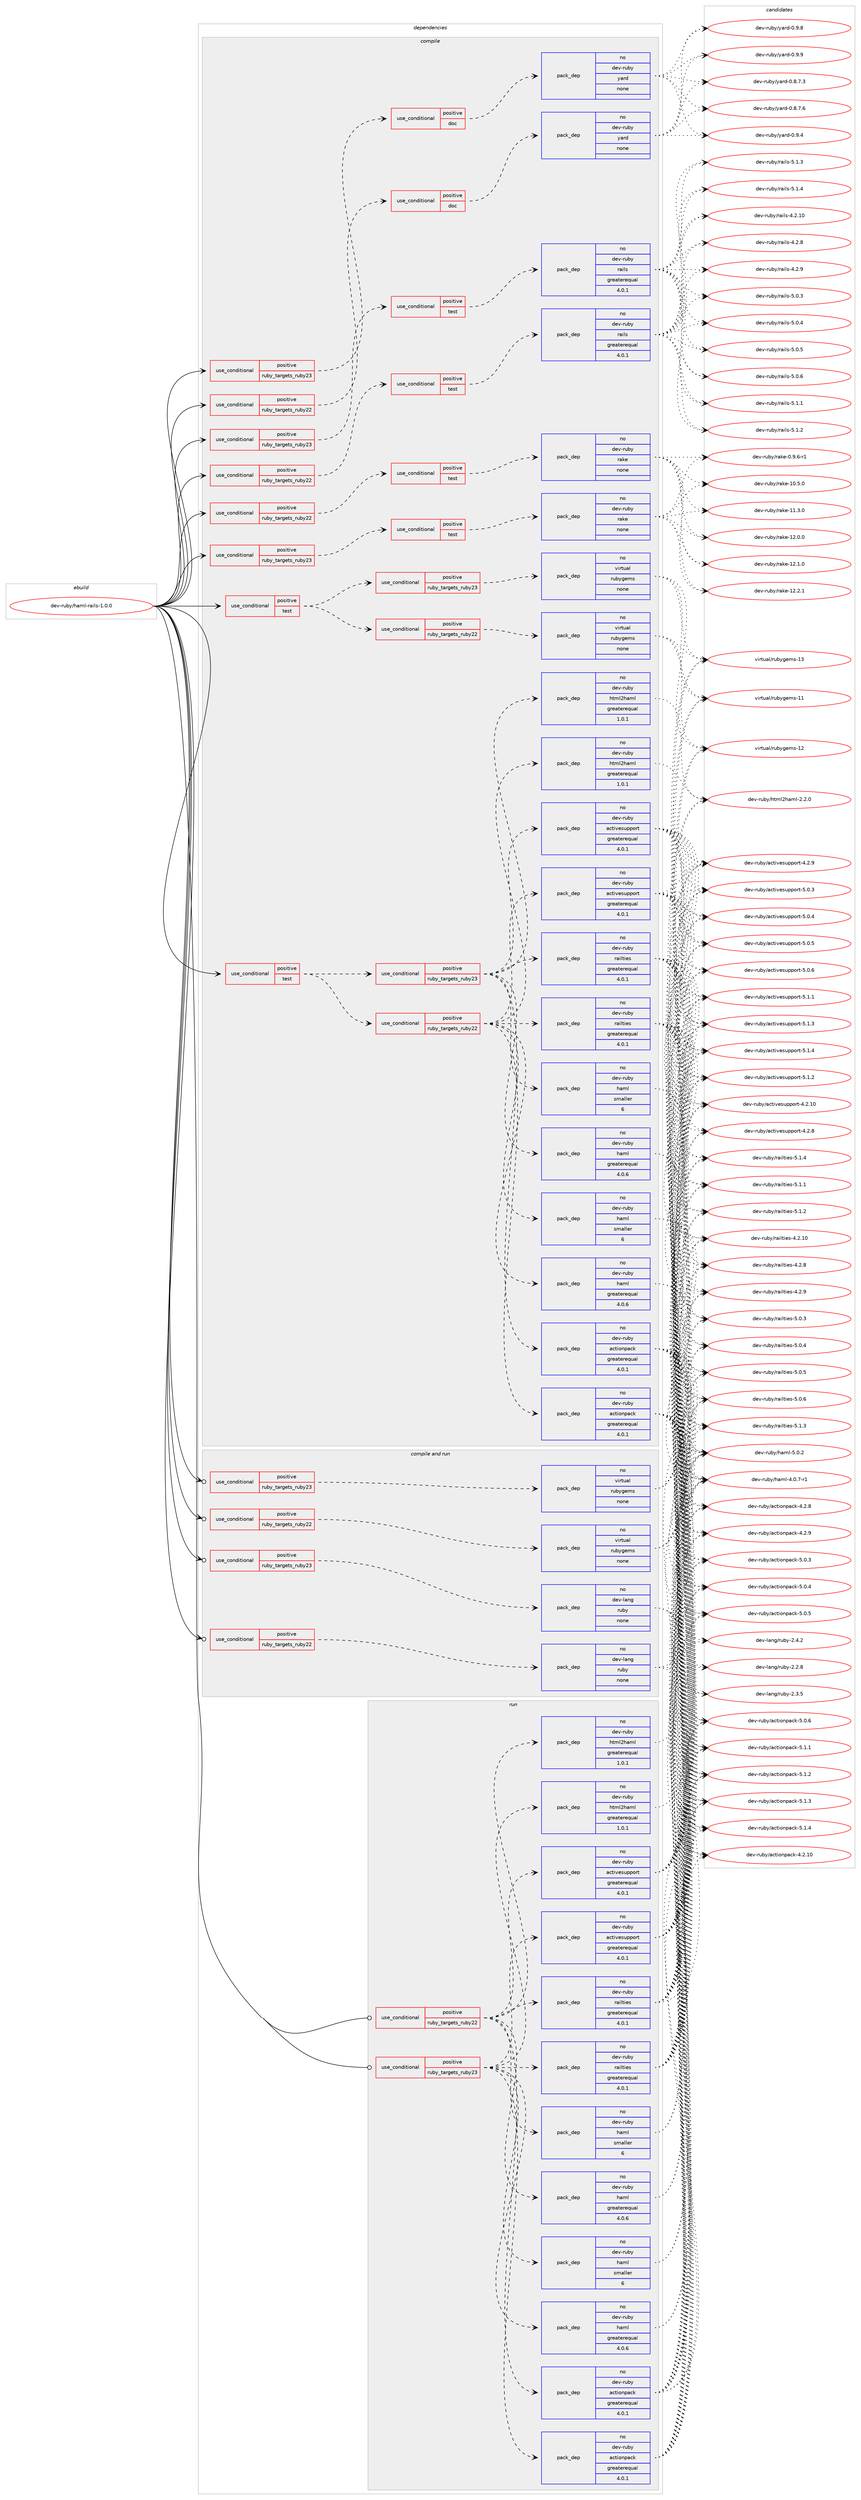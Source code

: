 digraph prolog {

# *************
# Graph options
# *************

newrank=true;
concentrate=true;
compound=true;
graph [rankdir=LR,fontname=Helvetica,fontsize=10,ranksep=1.5];#, ranksep=2.5, nodesep=0.2];
edge  [arrowhead=vee];
node  [fontname=Helvetica,fontsize=10];

# **********
# The ebuild
# **********

subgraph cluster_leftcol {
color=gray;
rank=same;
label=<<i>ebuild</i>>;
id [label="dev-ruby/haml-rails-1.0.0", color=red, width=4, href="../dev-ruby/haml-rails-1.0.0.svg"];
}

# ****************
# The dependencies
# ****************

subgraph cluster_midcol {
color=gray;
label=<<i>dependencies</i>>;
subgraph cluster_compile {
fillcolor="#eeeeee";
style=filled;
label=<<i>compile</i>>;
subgraph cond58080 {
dependency240778 [label=<<TABLE BORDER="0" CELLBORDER="1" CELLSPACING="0" CELLPADDING="4"><TR><TD ROWSPAN="3" CELLPADDING="10">use_conditional</TD></TR><TR><TD>positive</TD></TR><TR><TD>ruby_targets_ruby22</TD></TR></TABLE>>, shape=none, color=red];
subgraph cond58081 {
dependency240779 [label=<<TABLE BORDER="0" CELLBORDER="1" CELLSPACING="0" CELLPADDING="4"><TR><TD ROWSPAN="3" CELLPADDING="10">use_conditional</TD></TR><TR><TD>positive</TD></TR><TR><TD>doc</TD></TR></TABLE>>, shape=none, color=red];
subgraph pack178621 {
dependency240780 [label=<<TABLE BORDER="0" CELLBORDER="1" CELLSPACING="0" CELLPADDING="4" WIDTH="220"><TR><TD ROWSPAN="6" CELLPADDING="30">pack_dep</TD></TR><TR><TD WIDTH="110">no</TD></TR><TR><TD>dev-ruby</TD></TR><TR><TD>yard</TD></TR><TR><TD>none</TD></TR><TR><TD></TD></TR></TABLE>>, shape=none, color=blue];
}
dependency240779:e -> dependency240780:w [weight=20,style="dashed",arrowhead="vee"];
}
dependency240778:e -> dependency240779:w [weight=20,style="dashed",arrowhead="vee"];
}
id:e -> dependency240778:w [weight=20,style="solid",arrowhead="vee"];
subgraph cond58082 {
dependency240781 [label=<<TABLE BORDER="0" CELLBORDER="1" CELLSPACING="0" CELLPADDING="4"><TR><TD ROWSPAN="3" CELLPADDING="10">use_conditional</TD></TR><TR><TD>positive</TD></TR><TR><TD>ruby_targets_ruby22</TD></TR></TABLE>>, shape=none, color=red];
subgraph cond58083 {
dependency240782 [label=<<TABLE BORDER="0" CELLBORDER="1" CELLSPACING="0" CELLPADDING="4"><TR><TD ROWSPAN="3" CELLPADDING="10">use_conditional</TD></TR><TR><TD>positive</TD></TR><TR><TD>test</TD></TR></TABLE>>, shape=none, color=red];
subgraph pack178622 {
dependency240783 [label=<<TABLE BORDER="0" CELLBORDER="1" CELLSPACING="0" CELLPADDING="4" WIDTH="220"><TR><TD ROWSPAN="6" CELLPADDING="30">pack_dep</TD></TR><TR><TD WIDTH="110">no</TD></TR><TR><TD>dev-ruby</TD></TR><TR><TD>rails</TD></TR><TR><TD>greaterequal</TD></TR><TR><TD>4.0.1</TD></TR></TABLE>>, shape=none, color=blue];
}
dependency240782:e -> dependency240783:w [weight=20,style="dashed",arrowhead="vee"];
}
dependency240781:e -> dependency240782:w [weight=20,style="dashed",arrowhead="vee"];
}
id:e -> dependency240781:w [weight=20,style="solid",arrowhead="vee"];
subgraph cond58084 {
dependency240784 [label=<<TABLE BORDER="0" CELLBORDER="1" CELLSPACING="0" CELLPADDING="4"><TR><TD ROWSPAN="3" CELLPADDING="10">use_conditional</TD></TR><TR><TD>positive</TD></TR><TR><TD>ruby_targets_ruby22</TD></TR></TABLE>>, shape=none, color=red];
subgraph cond58085 {
dependency240785 [label=<<TABLE BORDER="0" CELLBORDER="1" CELLSPACING="0" CELLPADDING="4"><TR><TD ROWSPAN="3" CELLPADDING="10">use_conditional</TD></TR><TR><TD>positive</TD></TR><TR><TD>test</TD></TR></TABLE>>, shape=none, color=red];
subgraph pack178623 {
dependency240786 [label=<<TABLE BORDER="0" CELLBORDER="1" CELLSPACING="0" CELLPADDING="4" WIDTH="220"><TR><TD ROWSPAN="6" CELLPADDING="30">pack_dep</TD></TR><TR><TD WIDTH="110">no</TD></TR><TR><TD>dev-ruby</TD></TR><TR><TD>rake</TD></TR><TR><TD>none</TD></TR><TR><TD></TD></TR></TABLE>>, shape=none, color=blue];
}
dependency240785:e -> dependency240786:w [weight=20,style="dashed",arrowhead="vee"];
}
dependency240784:e -> dependency240785:w [weight=20,style="dashed",arrowhead="vee"];
}
id:e -> dependency240784:w [weight=20,style="solid",arrowhead="vee"];
subgraph cond58086 {
dependency240787 [label=<<TABLE BORDER="0" CELLBORDER="1" CELLSPACING="0" CELLPADDING="4"><TR><TD ROWSPAN="3" CELLPADDING="10">use_conditional</TD></TR><TR><TD>positive</TD></TR><TR><TD>ruby_targets_ruby23</TD></TR></TABLE>>, shape=none, color=red];
subgraph cond58087 {
dependency240788 [label=<<TABLE BORDER="0" CELLBORDER="1" CELLSPACING="0" CELLPADDING="4"><TR><TD ROWSPAN="3" CELLPADDING="10">use_conditional</TD></TR><TR><TD>positive</TD></TR><TR><TD>doc</TD></TR></TABLE>>, shape=none, color=red];
subgraph pack178624 {
dependency240789 [label=<<TABLE BORDER="0" CELLBORDER="1" CELLSPACING="0" CELLPADDING="4" WIDTH="220"><TR><TD ROWSPAN="6" CELLPADDING="30">pack_dep</TD></TR><TR><TD WIDTH="110">no</TD></TR><TR><TD>dev-ruby</TD></TR><TR><TD>yard</TD></TR><TR><TD>none</TD></TR><TR><TD></TD></TR></TABLE>>, shape=none, color=blue];
}
dependency240788:e -> dependency240789:w [weight=20,style="dashed",arrowhead="vee"];
}
dependency240787:e -> dependency240788:w [weight=20,style="dashed",arrowhead="vee"];
}
id:e -> dependency240787:w [weight=20,style="solid",arrowhead="vee"];
subgraph cond58088 {
dependency240790 [label=<<TABLE BORDER="0" CELLBORDER="1" CELLSPACING="0" CELLPADDING="4"><TR><TD ROWSPAN="3" CELLPADDING="10">use_conditional</TD></TR><TR><TD>positive</TD></TR><TR><TD>ruby_targets_ruby23</TD></TR></TABLE>>, shape=none, color=red];
subgraph cond58089 {
dependency240791 [label=<<TABLE BORDER="0" CELLBORDER="1" CELLSPACING="0" CELLPADDING="4"><TR><TD ROWSPAN="3" CELLPADDING="10">use_conditional</TD></TR><TR><TD>positive</TD></TR><TR><TD>test</TD></TR></TABLE>>, shape=none, color=red];
subgraph pack178625 {
dependency240792 [label=<<TABLE BORDER="0" CELLBORDER="1" CELLSPACING="0" CELLPADDING="4" WIDTH="220"><TR><TD ROWSPAN="6" CELLPADDING="30">pack_dep</TD></TR><TR><TD WIDTH="110">no</TD></TR><TR><TD>dev-ruby</TD></TR><TR><TD>rails</TD></TR><TR><TD>greaterequal</TD></TR><TR><TD>4.0.1</TD></TR></TABLE>>, shape=none, color=blue];
}
dependency240791:e -> dependency240792:w [weight=20,style="dashed",arrowhead="vee"];
}
dependency240790:e -> dependency240791:w [weight=20,style="dashed",arrowhead="vee"];
}
id:e -> dependency240790:w [weight=20,style="solid",arrowhead="vee"];
subgraph cond58090 {
dependency240793 [label=<<TABLE BORDER="0" CELLBORDER="1" CELLSPACING="0" CELLPADDING="4"><TR><TD ROWSPAN="3" CELLPADDING="10">use_conditional</TD></TR><TR><TD>positive</TD></TR><TR><TD>ruby_targets_ruby23</TD></TR></TABLE>>, shape=none, color=red];
subgraph cond58091 {
dependency240794 [label=<<TABLE BORDER="0" CELLBORDER="1" CELLSPACING="0" CELLPADDING="4"><TR><TD ROWSPAN="3" CELLPADDING="10">use_conditional</TD></TR><TR><TD>positive</TD></TR><TR><TD>test</TD></TR></TABLE>>, shape=none, color=red];
subgraph pack178626 {
dependency240795 [label=<<TABLE BORDER="0" CELLBORDER="1" CELLSPACING="0" CELLPADDING="4" WIDTH="220"><TR><TD ROWSPAN="6" CELLPADDING="30">pack_dep</TD></TR><TR><TD WIDTH="110">no</TD></TR><TR><TD>dev-ruby</TD></TR><TR><TD>rake</TD></TR><TR><TD>none</TD></TR><TR><TD></TD></TR></TABLE>>, shape=none, color=blue];
}
dependency240794:e -> dependency240795:w [weight=20,style="dashed",arrowhead="vee"];
}
dependency240793:e -> dependency240794:w [weight=20,style="dashed",arrowhead="vee"];
}
id:e -> dependency240793:w [weight=20,style="solid",arrowhead="vee"];
subgraph cond58092 {
dependency240796 [label=<<TABLE BORDER="0" CELLBORDER="1" CELLSPACING="0" CELLPADDING="4"><TR><TD ROWSPAN="3" CELLPADDING="10">use_conditional</TD></TR><TR><TD>positive</TD></TR><TR><TD>test</TD></TR></TABLE>>, shape=none, color=red];
subgraph cond58093 {
dependency240797 [label=<<TABLE BORDER="0" CELLBORDER="1" CELLSPACING="0" CELLPADDING="4"><TR><TD ROWSPAN="3" CELLPADDING="10">use_conditional</TD></TR><TR><TD>positive</TD></TR><TR><TD>ruby_targets_ruby22</TD></TR></TABLE>>, shape=none, color=red];
subgraph pack178627 {
dependency240798 [label=<<TABLE BORDER="0" CELLBORDER="1" CELLSPACING="0" CELLPADDING="4" WIDTH="220"><TR><TD ROWSPAN="6" CELLPADDING="30">pack_dep</TD></TR><TR><TD WIDTH="110">no</TD></TR><TR><TD>dev-ruby</TD></TR><TR><TD>actionpack</TD></TR><TR><TD>greaterequal</TD></TR><TR><TD>4.0.1</TD></TR></TABLE>>, shape=none, color=blue];
}
dependency240797:e -> dependency240798:w [weight=20,style="dashed",arrowhead="vee"];
subgraph pack178628 {
dependency240799 [label=<<TABLE BORDER="0" CELLBORDER="1" CELLSPACING="0" CELLPADDING="4" WIDTH="220"><TR><TD ROWSPAN="6" CELLPADDING="30">pack_dep</TD></TR><TR><TD WIDTH="110">no</TD></TR><TR><TD>dev-ruby</TD></TR><TR><TD>activesupport</TD></TR><TR><TD>greaterequal</TD></TR><TR><TD>4.0.1</TD></TR></TABLE>>, shape=none, color=blue];
}
dependency240797:e -> dependency240799:w [weight=20,style="dashed",arrowhead="vee"];
subgraph pack178629 {
dependency240800 [label=<<TABLE BORDER="0" CELLBORDER="1" CELLSPACING="0" CELLPADDING="4" WIDTH="220"><TR><TD ROWSPAN="6" CELLPADDING="30">pack_dep</TD></TR><TR><TD WIDTH="110">no</TD></TR><TR><TD>dev-ruby</TD></TR><TR><TD>railties</TD></TR><TR><TD>greaterequal</TD></TR><TR><TD>4.0.1</TD></TR></TABLE>>, shape=none, color=blue];
}
dependency240797:e -> dependency240800:w [weight=20,style="dashed",arrowhead="vee"];
subgraph pack178630 {
dependency240801 [label=<<TABLE BORDER="0" CELLBORDER="1" CELLSPACING="0" CELLPADDING="4" WIDTH="220"><TR><TD ROWSPAN="6" CELLPADDING="30">pack_dep</TD></TR><TR><TD WIDTH="110">no</TD></TR><TR><TD>dev-ruby</TD></TR><TR><TD>haml</TD></TR><TR><TD>greaterequal</TD></TR><TR><TD>4.0.6</TD></TR></TABLE>>, shape=none, color=blue];
}
dependency240797:e -> dependency240801:w [weight=20,style="dashed",arrowhead="vee"];
subgraph pack178631 {
dependency240802 [label=<<TABLE BORDER="0" CELLBORDER="1" CELLSPACING="0" CELLPADDING="4" WIDTH="220"><TR><TD ROWSPAN="6" CELLPADDING="30">pack_dep</TD></TR><TR><TD WIDTH="110">no</TD></TR><TR><TD>dev-ruby</TD></TR><TR><TD>haml</TD></TR><TR><TD>smaller</TD></TR><TR><TD>6</TD></TR></TABLE>>, shape=none, color=blue];
}
dependency240797:e -> dependency240802:w [weight=20,style="dashed",arrowhead="vee"];
subgraph pack178632 {
dependency240803 [label=<<TABLE BORDER="0" CELLBORDER="1" CELLSPACING="0" CELLPADDING="4" WIDTH="220"><TR><TD ROWSPAN="6" CELLPADDING="30">pack_dep</TD></TR><TR><TD WIDTH="110">no</TD></TR><TR><TD>dev-ruby</TD></TR><TR><TD>html2haml</TD></TR><TR><TD>greaterequal</TD></TR><TR><TD>1.0.1</TD></TR></TABLE>>, shape=none, color=blue];
}
dependency240797:e -> dependency240803:w [weight=20,style="dashed",arrowhead="vee"];
}
dependency240796:e -> dependency240797:w [weight=20,style="dashed",arrowhead="vee"];
subgraph cond58094 {
dependency240804 [label=<<TABLE BORDER="0" CELLBORDER="1" CELLSPACING="0" CELLPADDING="4"><TR><TD ROWSPAN="3" CELLPADDING="10">use_conditional</TD></TR><TR><TD>positive</TD></TR><TR><TD>ruby_targets_ruby23</TD></TR></TABLE>>, shape=none, color=red];
subgraph pack178633 {
dependency240805 [label=<<TABLE BORDER="0" CELLBORDER="1" CELLSPACING="0" CELLPADDING="4" WIDTH="220"><TR><TD ROWSPAN="6" CELLPADDING="30">pack_dep</TD></TR><TR><TD WIDTH="110">no</TD></TR><TR><TD>dev-ruby</TD></TR><TR><TD>actionpack</TD></TR><TR><TD>greaterequal</TD></TR><TR><TD>4.0.1</TD></TR></TABLE>>, shape=none, color=blue];
}
dependency240804:e -> dependency240805:w [weight=20,style="dashed",arrowhead="vee"];
subgraph pack178634 {
dependency240806 [label=<<TABLE BORDER="0" CELLBORDER="1" CELLSPACING="0" CELLPADDING="4" WIDTH="220"><TR><TD ROWSPAN="6" CELLPADDING="30">pack_dep</TD></TR><TR><TD WIDTH="110">no</TD></TR><TR><TD>dev-ruby</TD></TR><TR><TD>activesupport</TD></TR><TR><TD>greaterequal</TD></TR><TR><TD>4.0.1</TD></TR></TABLE>>, shape=none, color=blue];
}
dependency240804:e -> dependency240806:w [weight=20,style="dashed",arrowhead="vee"];
subgraph pack178635 {
dependency240807 [label=<<TABLE BORDER="0" CELLBORDER="1" CELLSPACING="0" CELLPADDING="4" WIDTH="220"><TR><TD ROWSPAN="6" CELLPADDING="30">pack_dep</TD></TR><TR><TD WIDTH="110">no</TD></TR><TR><TD>dev-ruby</TD></TR><TR><TD>railties</TD></TR><TR><TD>greaterequal</TD></TR><TR><TD>4.0.1</TD></TR></TABLE>>, shape=none, color=blue];
}
dependency240804:e -> dependency240807:w [weight=20,style="dashed",arrowhead="vee"];
subgraph pack178636 {
dependency240808 [label=<<TABLE BORDER="0" CELLBORDER="1" CELLSPACING="0" CELLPADDING="4" WIDTH="220"><TR><TD ROWSPAN="6" CELLPADDING="30">pack_dep</TD></TR><TR><TD WIDTH="110">no</TD></TR><TR><TD>dev-ruby</TD></TR><TR><TD>haml</TD></TR><TR><TD>greaterequal</TD></TR><TR><TD>4.0.6</TD></TR></TABLE>>, shape=none, color=blue];
}
dependency240804:e -> dependency240808:w [weight=20,style="dashed",arrowhead="vee"];
subgraph pack178637 {
dependency240809 [label=<<TABLE BORDER="0" CELLBORDER="1" CELLSPACING="0" CELLPADDING="4" WIDTH="220"><TR><TD ROWSPAN="6" CELLPADDING="30">pack_dep</TD></TR><TR><TD WIDTH="110">no</TD></TR><TR><TD>dev-ruby</TD></TR><TR><TD>haml</TD></TR><TR><TD>smaller</TD></TR><TR><TD>6</TD></TR></TABLE>>, shape=none, color=blue];
}
dependency240804:e -> dependency240809:w [weight=20,style="dashed",arrowhead="vee"];
subgraph pack178638 {
dependency240810 [label=<<TABLE BORDER="0" CELLBORDER="1" CELLSPACING="0" CELLPADDING="4" WIDTH="220"><TR><TD ROWSPAN="6" CELLPADDING="30">pack_dep</TD></TR><TR><TD WIDTH="110">no</TD></TR><TR><TD>dev-ruby</TD></TR><TR><TD>html2haml</TD></TR><TR><TD>greaterequal</TD></TR><TR><TD>1.0.1</TD></TR></TABLE>>, shape=none, color=blue];
}
dependency240804:e -> dependency240810:w [weight=20,style="dashed",arrowhead="vee"];
}
dependency240796:e -> dependency240804:w [weight=20,style="dashed",arrowhead="vee"];
}
id:e -> dependency240796:w [weight=20,style="solid",arrowhead="vee"];
subgraph cond58095 {
dependency240811 [label=<<TABLE BORDER="0" CELLBORDER="1" CELLSPACING="0" CELLPADDING="4"><TR><TD ROWSPAN="3" CELLPADDING="10">use_conditional</TD></TR><TR><TD>positive</TD></TR><TR><TD>test</TD></TR></TABLE>>, shape=none, color=red];
subgraph cond58096 {
dependency240812 [label=<<TABLE BORDER="0" CELLBORDER="1" CELLSPACING="0" CELLPADDING="4"><TR><TD ROWSPAN="3" CELLPADDING="10">use_conditional</TD></TR><TR><TD>positive</TD></TR><TR><TD>ruby_targets_ruby22</TD></TR></TABLE>>, shape=none, color=red];
subgraph pack178639 {
dependency240813 [label=<<TABLE BORDER="0" CELLBORDER="1" CELLSPACING="0" CELLPADDING="4" WIDTH="220"><TR><TD ROWSPAN="6" CELLPADDING="30">pack_dep</TD></TR><TR><TD WIDTH="110">no</TD></TR><TR><TD>virtual</TD></TR><TR><TD>rubygems</TD></TR><TR><TD>none</TD></TR><TR><TD></TD></TR></TABLE>>, shape=none, color=blue];
}
dependency240812:e -> dependency240813:w [weight=20,style="dashed",arrowhead="vee"];
}
dependency240811:e -> dependency240812:w [weight=20,style="dashed",arrowhead="vee"];
subgraph cond58097 {
dependency240814 [label=<<TABLE BORDER="0" CELLBORDER="1" CELLSPACING="0" CELLPADDING="4"><TR><TD ROWSPAN="3" CELLPADDING="10">use_conditional</TD></TR><TR><TD>positive</TD></TR><TR><TD>ruby_targets_ruby23</TD></TR></TABLE>>, shape=none, color=red];
subgraph pack178640 {
dependency240815 [label=<<TABLE BORDER="0" CELLBORDER="1" CELLSPACING="0" CELLPADDING="4" WIDTH="220"><TR><TD ROWSPAN="6" CELLPADDING="30">pack_dep</TD></TR><TR><TD WIDTH="110">no</TD></TR><TR><TD>virtual</TD></TR><TR><TD>rubygems</TD></TR><TR><TD>none</TD></TR><TR><TD></TD></TR></TABLE>>, shape=none, color=blue];
}
dependency240814:e -> dependency240815:w [weight=20,style="dashed",arrowhead="vee"];
}
dependency240811:e -> dependency240814:w [weight=20,style="dashed",arrowhead="vee"];
}
id:e -> dependency240811:w [weight=20,style="solid",arrowhead="vee"];
}
subgraph cluster_compileandrun {
fillcolor="#eeeeee";
style=filled;
label=<<i>compile and run</i>>;
subgraph cond58098 {
dependency240816 [label=<<TABLE BORDER="0" CELLBORDER="1" CELLSPACING="0" CELLPADDING="4"><TR><TD ROWSPAN="3" CELLPADDING="10">use_conditional</TD></TR><TR><TD>positive</TD></TR><TR><TD>ruby_targets_ruby22</TD></TR></TABLE>>, shape=none, color=red];
subgraph pack178641 {
dependency240817 [label=<<TABLE BORDER="0" CELLBORDER="1" CELLSPACING="0" CELLPADDING="4" WIDTH="220"><TR><TD ROWSPAN="6" CELLPADDING="30">pack_dep</TD></TR><TR><TD WIDTH="110">no</TD></TR><TR><TD>dev-lang</TD></TR><TR><TD>ruby</TD></TR><TR><TD>none</TD></TR><TR><TD></TD></TR></TABLE>>, shape=none, color=blue];
}
dependency240816:e -> dependency240817:w [weight=20,style="dashed",arrowhead="vee"];
}
id:e -> dependency240816:w [weight=20,style="solid",arrowhead="odotvee"];
subgraph cond58099 {
dependency240818 [label=<<TABLE BORDER="0" CELLBORDER="1" CELLSPACING="0" CELLPADDING="4"><TR><TD ROWSPAN="3" CELLPADDING="10">use_conditional</TD></TR><TR><TD>positive</TD></TR><TR><TD>ruby_targets_ruby22</TD></TR></TABLE>>, shape=none, color=red];
subgraph pack178642 {
dependency240819 [label=<<TABLE BORDER="0" CELLBORDER="1" CELLSPACING="0" CELLPADDING="4" WIDTH="220"><TR><TD ROWSPAN="6" CELLPADDING="30">pack_dep</TD></TR><TR><TD WIDTH="110">no</TD></TR><TR><TD>virtual</TD></TR><TR><TD>rubygems</TD></TR><TR><TD>none</TD></TR><TR><TD></TD></TR></TABLE>>, shape=none, color=blue];
}
dependency240818:e -> dependency240819:w [weight=20,style="dashed",arrowhead="vee"];
}
id:e -> dependency240818:w [weight=20,style="solid",arrowhead="odotvee"];
subgraph cond58100 {
dependency240820 [label=<<TABLE BORDER="0" CELLBORDER="1" CELLSPACING="0" CELLPADDING="4"><TR><TD ROWSPAN="3" CELLPADDING="10">use_conditional</TD></TR><TR><TD>positive</TD></TR><TR><TD>ruby_targets_ruby23</TD></TR></TABLE>>, shape=none, color=red];
subgraph pack178643 {
dependency240821 [label=<<TABLE BORDER="0" CELLBORDER="1" CELLSPACING="0" CELLPADDING="4" WIDTH="220"><TR><TD ROWSPAN="6" CELLPADDING="30">pack_dep</TD></TR><TR><TD WIDTH="110">no</TD></TR><TR><TD>dev-lang</TD></TR><TR><TD>ruby</TD></TR><TR><TD>none</TD></TR><TR><TD></TD></TR></TABLE>>, shape=none, color=blue];
}
dependency240820:e -> dependency240821:w [weight=20,style="dashed",arrowhead="vee"];
}
id:e -> dependency240820:w [weight=20,style="solid",arrowhead="odotvee"];
subgraph cond58101 {
dependency240822 [label=<<TABLE BORDER="0" CELLBORDER="1" CELLSPACING="0" CELLPADDING="4"><TR><TD ROWSPAN="3" CELLPADDING="10">use_conditional</TD></TR><TR><TD>positive</TD></TR><TR><TD>ruby_targets_ruby23</TD></TR></TABLE>>, shape=none, color=red];
subgraph pack178644 {
dependency240823 [label=<<TABLE BORDER="0" CELLBORDER="1" CELLSPACING="0" CELLPADDING="4" WIDTH="220"><TR><TD ROWSPAN="6" CELLPADDING="30">pack_dep</TD></TR><TR><TD WIDTH="110">no</TD></TR><TR><TD>virtual</TD></TR><TR><TD>rubygems</TD></TR><TR><TD>none</TD></TR><TR><TD></TD></TR></TABLE>>, shape=none, color=blue];
}
dependency240822:e -> dependency240823:w [weight=20,style="dashed",arrowhead="vee"];
}
id:e -> dependency240822:w [weight=20,style="solid",arrowhead="odotvee"];
}
subgraph cluster_run {
fillcolor="#eeeeee";
style=filled;
label=<<i>run</i>>;
subgraph cond58102 {
dependency240824 [label=<<TABLE BORDER="0" CELLBORDER="1" CELLSPACING="0" CELLPADDING="4"><TR><TD ROWSPAN="3" CELLPADDING="10">use_conditional</TD></TR><TR><TD>positive</TD></TR><TR><TD>ruby_targets_ruby22</TD></TR></TABLE>>, shape=none, color=red];
subgraph pack178645 {
dependency240825 [label=<<TABLE BORDER="0" CELLBORDER="1" CELLSPACING="0" CELLPADDING="4" WIDTH="220"><TR><TD ROWSPAN="6" CELLPADDING="30">pack_dep</TD></TR><TR><TD WIDTH="110">no</TD></TR><TR><TD>dev-ruby</TD></TR><TR><TD>actionpack</TD></TR><TR><TD>greaterequal</TD></TR><TR><TD>4.0.1</TD></TR></TABLE>>, shape=none, color=blue];
}
dependency240824:e -> dependency240825:w [weight=20,style="dashed",arrowhead="vee"];
subgraph pack178646 {
dependency240826 [label=<<TABLE BORDER="0" CELLBORDER="1" CELLSPACING="0" CELLPADDING="4" WIDTH="220"><TR><TD ROWSPAN="6" CELLPADDING="30">pack_dep</TD></TR><TR><TD WIDTH="110">no</TD></TR><TR><TD>dev-ruby</TD></TR><TR><TD>activesupport</TD></TR><TR><TD>greaterequal</TD></TR><TR><TD>4.0.1</TD></TR></TABLE>>, shape=none, color=blue];
}
dependency240824:e -> dependency240826:w [weight=20,style="dashed",arrowhead="vee"];
subgraph pack178647 {
dependency240827 [label=<<TABLE BORDER="0" CELLBORDER="1" CELLSPACING="0" CELLPADDING="4" WIDTH="220"><TR><TD ROWSPAN="6" CELLPADDING="30">pack_dep</TD></TR><TR><TD WIDTH="110">no</TD></TR><TR><TD>dev-ruby</TD></TR><TR><TD>railties</TD></TR><TR><TD>greaterequal</TD></TR><TR><TD>4.0.1</TD></TR></TABLE>>, shape=none, color=blue];
}
dependency240824:e -> dependency240827:w [weight=20,style="dashed",arrowhead="vee"];
subgraph pack178648 {
dependency240828 [label=<<TABLE BORDER="0" CELLBORDER="1" CELLSPACING="0" CELLPADDING="4" WIDTH="220"><TR><TD ROWSPAN="6" CELLPADDING="30">pack_dep</TD></TR><TR><TD WIDTH="110">no</TD></TR><TR><TD>dev-ruby</TD></TR><TR><TD>haml</TD></TR><TR><TD>greaterequal</TD></TR><TR><TD>4.0.6</TD></TR></TABLE>>, shape=none, color=blue];
}
dependency240824:e -> dependency240828:w [weight=20,style="dashed",arrowhead="vee"];
subgraph pack178649 {
dependency240829 [label=<<TABLE BORDER="0" CELLBORDER="1" CELLSPACING="0" CELLPADDING="4" WIDTH="220"><TR><TD ROWSPAN="6" CELLPADDING="30">pack_dep</TD></TR><TR><TD WIDTH="110">no</TD></TR><TR><TD>dev-ruby</TD></TR><TR><TD>haml</TD></TR><TR><TD>smaller</TD></TR><TR><TD>6</TD></TR></TABLE>>, shape=none, color=blue];
}
dependency240824:e -> dependency240829:w [weight=20,style="dashed",arrowhead="vee"];
subgraph pack178650 {
dependency240830 [label=<<TABLE BORDER="0" CELLBORDER="1" CELLSPACING="0" CELLPADDING="4" WIDTH="220"><TR><TD ROWSPAN="6" CELLPADDING="30">pack_dep</TD></TR><TR><TD WIDTH="110">no</TD></TR><TR><TD>dev-ruby</TD></TR><TR><TD>html2haml</TD></TR><TR><TD>greaterequal</TD></TR><TR><TD>1.0.1</TD></TR></TABLE>>, shape=none, color=blue];
}
dependency240824:e -> dependency240830:w [weight=20,style="dashed",arrowhead="vee"];
}
id:e -> dependency240824:w [weight=20,style="solid",arrowhead="odot"];
subgraph cond58103 {
dependency240831 [label=<<TABLE BORDER="0" CELLBORDER="1" CELLSPACING="0" CELLPADDING="4"><TR><TD ROWSPAN="3" CELLPADDING="10">use_conditional</TD></TR><TR><TD>positive</TD></TR><TR><TD>ruby_targets_ruby23</TD></TR></TABLE>>, shape=none, color=red];
subgraph pack178651 {
dependency240832 [label=<<TABLE BORDER="0" CELLBORDER="1" CELLSPACING="0" CELLPADDING="4" WIDTH="220"><TR><TD ROWSPAN="6" CELLPADDING="30">pack_dep</TD></TR><TR><TD WIDTH="110">no</TD></TR><TR><TD>dev-ruby</TD></TR><TR><TD>actionpack</TD></TR><TR><TD>greaterequal</TD></TR><TR><TD>4.0.1</TD></TR></TABLE>>, shape=none, color=blue];
}
dependency240831:e -> dependency240832:w [weight=20,style="dashed",arrowhead="vee"];
subgraph pack178652 {
dependency240833 [label=<<TABLE BORDER="0" CELLBORDER="1" CELLSPACING="0" CELLPADDING="4" WIDTH="220"><TR><TD ROWSPAN="6" CELLPADDING="30">pack_dep</TD></TR><TR><TD WIDTH="110">no</TD></TR><TR><TD>dev-ruby</TD></TR><TR><TD>activesupport</TD></TR><TR><TD>greaterequal</TD></TR><TR><TD>4.0.1</TD></TR></TABLE>>, shape=none, color=blue];
}
dependency240831:e -> dependency240833:w [weight=20,style="dashed",arrowhead="vee"];
subgraph pack178653 {
dependency240834 [label=<<TABLE BORDER="0" CELLBORDER="1" CELLSPACING="0" CELLPADDING="4" WIDTH="220"><TR><TD ROWSPAN="6" CELLPADDING="30">pack_dep</TD></TR><TR><TD WIDTH="110">no</TD></TR><TR><TD>dev-ruby</TD></TR><TR><TD>railties</TD></TR><TR><TD>greaterequal</TD></TR><TR><TD>4.0.1</TD></TR></TABLE>>, shape=none, color=blue];
}
dependency240831:e -> dependency240834:w [weight=20,style="dashed",arrowhead="vee"];
subgraph pack178654 {
dependency240835 [label=<<TABLE BORDER="0" CELLBORDER="1" CELLSPACING="0" CELLPADDING="4" WIDTH="220"><TR><TD ROWSPAN="6" CELLPADDING="30">pack_dep</TD></TR><TR><TD WIDTH="110">no</TD></TR><TR><TD>dev-ruby</TD></TR><TR><TD>haml</TD></TR><TR><TD>greaterequal</TD></TR><TR><TD>4.0.6</TD></TR></TABLE>>, shape=none, color=blue];
}
dependency240831:e -> dependency240835:w [weight=20,style="dashed",arrowhead="vee"];
subgraph pack178655 {
dependency240836 [label=<<TABLE BORDER="0" CELLBORDER="1" CELLSPACING="0" CELLPADDING="4" WIDTH="220"><TR><TD ROWSPAN="6" CELLPADDING="30">pack_dep</TD></TR><TR><TD WIDTH="110">no</TD></TR><TR><TD>dev-ruby</TD></TR><TR><TD>haml</TD></TR><TR><TD>smaller</TD></TR><TR><TD>6</TD></TR></TABLE>>, shape=none, color=blue];
}
dependency240831:e -> dependency240836:w [weight=20,style="dashed",arrowhead="vee"];
subgraph pack178656 {
dependency240837 [label=<<TABLE BORDER="0" CELLBORDER="1" CELLSPACING="0" CELLPADDING="4" WIDTH="220"><TR><TD ROWSPAN="6" CELLPADDING="30">pack_dep</TD></TR><TR><TD WIDTH="110">no</TD></TR><TR><TD>dev-ruby</TD></TR><TR><TD>html2haml</TD></TR><TR><TD>greaterequal</TD></TR><TR><TD>1.0.1</TD></TR></TABLE>>, shape=none, color=blue];
}
dependency240831:e -> dependency240837:w [weight=20,style="dashed",arrowhead="vee"];
}
id:e -> dependency240831:w [weight=20,style="solid",arrowhead="odot"];
}
}

# **************
# The candidates
# **************

subgraph cluster_choices {
rank=same;
color=gray;
label=<<i>candidates</i>>;

subgraph choice178621 {
color=black;
nodesep=1;
choice100101118451141179812147121971141004548465646554651 [label="dev-ruby/yard-0.8.7.3", color=red, width=4,href="../dev-ruby/yard-0.8.7.3.svg"];
choice100101118451141179812147121971141004548465646554654 [label="dev-ruby/yard-0.8.7.6", color=red, width=4,href="../dev-ruby/yard-0.8.7.6.svg"];
choice10010111845114117981214712197114100454846574652 [label="dev-ruby/yard-0.9.4", color=red, width=4,href="../dev-ruby/yard-0.9.4.svg"];
choice10010111845114117981214712197114100454846574656 [label="dev-ruby/yard-0.9.8", color=red, width=4,href="../dev-ruby/yard-0.9.8.svg"];
choice10010111845114117981214712197114100454846574657 [label="dev-ruby/yard-0.9.9", color=red, width=4,href="../dev-ruby/yard-0.9.9.svg"];
dependency240780:e -> choice100101118451141179812147121971141004548465646554651:w [style=dotted,weight="100"];
dependency240780:e -> choice100101118451141179812147121971141004548465646554654:w [style=dotted,weight="100"];
dependency240780:e -> choice10010111845114117981214712197114100454846574652:w [style=dotted,weight="100"];
dependency240780:e -> choice10010111845114117981214712197114100454846574656:w [style=dotted,weight="100"];
dependency240780:e -> choice10010111845114117981214712197114100454846574657:w [style=dotted,weight="100"];
}
subgraph choice178622 {
color=black;
nodesep=1;
choice1001011184511411798121471149710510811545524650464948 [label="dev-ruby/rails-4.2.10", color=red, width=4,href="../dev-ruby/rails-4.2.10.svg"];
choice10010111845114117981214711497105108115455246504656 [label="dev-ruby/rails-4.2.8", color=red, width=4,href="../dev-ruby/rails-4.2.8.svg"];
choice10010111845114117981214711497105108115455246504657 [label="dev-ruby/rails-4.2.9", color=red, width=4,href="../dev-ruby/rails-4.2.9.svg"];
choice10010111845114117981214711497105108115455346484651 [label="dev-ruby/rails-5.0.3", color=red, width=4,href="../dev-ruby/rails-5.0.3.svg"];
choice10010111845114117981214711497105108115455346484652 [label="dev-ruby/rails-5.0.4", color=red, width=4,href="../dev-ruby/rails-5.0.4.svg"];
choice10010111845114117981214711497105108115455346484653 [label="dev-ruby/rails-5.0.5", color=red, width=4,href="../dev-ruby/rails-5.0.5.svg"];
choice10010111845114117981214711497105108115455346484654 [label="dev-ruby/rails-5.0.6", color=red, width=4,href="../dev-ruby/rails-5.0.6.svg"];
choice10010111845114117981214711497105108115455346494649 [label="dev-ruby/rails-5.1.1", color=red, width=4,href="../dev-ruby/rails-5.1.1.svg"];
choice10010111845114117981214711497105108115455346494650 [label="dev-ruby/rails-5.1.2", color=red, width=4,href="../dev-ruby/rails-5.1.2.svg"];
choice10010111845114117981214711497105108115455346494651 [label="dev-ruby/rails-5.1.3", color=red, width=4,href="../dev-ruby/rails-5.1.3.svg"];
choice10010111845114117981214711497105108115455346494652 [label="dev-ruby/rails-5.1.4", color=red, width=4,href="../dev-ruby/rails-5.1.4.svg"];
dependency240783:e -> choice1001011184511411798121471149710510811545524650464948:w [style=dotted,weight="100"];
dependency240783:e -> choice10010111845114117981214711497105108115455246504656:w [style=dotted,weight="100"];
dependency240783:e -> choice10010111845114117981214711497105108115455246504657:w [style=dotted,weight="100"];
dependency240783:e -> choice10010111845114117981214711497105108115455346484651:w [style=dotted,weight="100"];
dependency240783:e -> choice10010111845114117981214711497105108115455346484652:w [style=dotted,weight="100"];
dependency240783:e -> choice10010111845114117981214711497105108115455346484653:w [style=dotted,weight="100"];
dependency240783:e -> choice10010111845114117981214711497105108115455346484654:w [style=dotted,weight="100"];
dependency240783:e -> choice10010111845114117981214711497105108115455346494649:w [style=dotted,weight="100"];
dependency240783:e -> choice10010111845114117981214711497105108115455346494650:w [style=dotted,weight="100"];
dependency240783:e -> choice10010111845114117981214711497105108115455346494651:w [style=dotted,weight="100"];
dependency240783:e -> choice10010111845114117981214711497105108115455346494652:w [style=dotted,weight="100"];
}
subgraph choice178623 {
color=black;
nodesep=1;
choice100101118451141179812147114971071014548465746544511449 [label="dev-ruby/rake-0.9.6-r1", color=red, width=4,href="../dev-ruby/rake-0.9.6-r1.svg"];
choice1001011184511411798121471149710710145494846534648 [label="dev-ruby/rake-10.5.0", color=red, width=4,href="../dev-ruby/rake-10.5.0.svg"];
choice1001011184511411798121471149710710145494946514648 [label="dev-ruby/rake-11.3.0", color=red, width=4,href="../dev-ruby/rake-11.3.0.svg"];
choice1001011184511411798121471149710710145495046484648 [label="dev-ruby/rake-12.0.0", color=red, width=4,href="../dev-ruby/rake-12.0.0.svg"];
choice1001011184511411798121471149710710145495046494648 [label="dev-ruby/rake-12.1.0", color=red, width=4,href="../dev-ruby/rake-12.1.0.svg"];
choice1001011184511411798121471149710710145495046504649 [label="dev-ruby/rake-12.2.1", color=red, width=4,href="../dev-ruby/rake-12.2.1.svg"];
dependency240786:e -> choice100101118451141179812147114971071014548465746544511449:w [style=dotted,weight="100"];
dependency240786:e -> choice1001011184511411798121471149710710145494846534648:w [style=dotted,weight="100"];
dependency240786:e -> choice1001011184511411798121471149710710145494946514648:w [style=dotted,weight="100"];
dependency240786:e -> choice1001011184511411798121471149710710145495046484648:w [style=dotted,weight="100"];
dependency240786:e -> choice1001011184511411798121471149710710145495046494648:w [style=dotted,weight="100"];
dependency240786:e -> choice1001011184511411798121471149710710145495046504649:w [style=dotted,weight="100"];
}
subgraph choice178624 {
color=black;
nodesep=1;
choice100101118451141179812147121971141004548465646554651 [label="dev-ruby/yard-0.8.7.3", color=red, width=4,href="../dev-ruby/yard-0.8.7.3.svg"];
choice100101118451141179812147121971141004548465646554654 [label="dev-ruby/yard-0.8.7.6", color=red, width=4,href="../dev-ruby/yard-0.8.7.6.svg"];
choice10010111845114117981214712197114100454846574652 [label="dev-ruby/yard-0.9.4", color=red, width=4,href="../dev-ruby/yard-0.9.4.svg"];
choice10010111845114117981214712197114100454846574656 [label="dev-ruby/yard-0.9.8", color=red, width=4,href="../dev-ruby/yard-0.9.8.svg"];
choice10010111845114117981214712197114100454846574657 [label="dev-ruby/yard-0.9.9", color=red, width=4,href="../dev-ruby/yard-0.9.9.svg"];
dependency240789:e -> choice100101118451141179812147121971141004548465646554651:w [style=dotted,weight="100"];
dependency240789:e -> choice100101118451141179812147121971141004548465646554654:w [style=dotted,weight="100"];
dependency240789:e -> choice10010111845114117981214712197114100454846574652:w [style=dotted,weight="100"];
dependency240789:e -> choice10010111845114117981214712197114100454846574656:w [style=dotted,weight="100"];
dependency240789:e -> choice10010111845114117981214712197114100454846574657:w [style=dotted,weight="100"];
}
subgraph choice178625 {
color=black;
nodesep=1;
choice1001011184511411798121471149710510811545524650464948 [label="dev-ruby/rails-4.2.10", color=red, width=4,href="../dev-ruby/rails-4.2.10.svg"];
choice10010111845114117981214711497105108115455246504656 [label="dev-ruby/rails-4.2.8", color=red, width=4,href="../dev-ruby/rails-4.2.8.svg"];
choice10010111845114117981214711497105108115455246504657 [label="dev-ruby/rails-4.2.9", color=red, width=4,href="../dev-ruby/rails-4.2.9.svg"];
choice10010111845114117981214711497105108115455346484651 [label="dev-ruby/rails-5.0.3", color=red, width=4,href="../dev-ruby/rails-5.0.3.svg"];
choice10010111845114117981214711497105108115455346484652 [label="dev-ruby/rails-5.0.4", color=red, width=4,href="../dev-ruby/rails-5.0.4.svg"];
choice10010111845114117981214711497105108115455346484653 [label="dev-ruby/rails-5.0.5", color=red, width=4,href="../dev-ruby/rails-5.0.5.svg"];
choice10010111845114117981214711497105108115455346484654 [label="dev-ruby/rails-5.0.6", color=red, width=4,href="../dev-ruby/rails-5.0.6.svg"];
choice10010111845114117981214711497105108115455346494649 [label="dev-ruby/rails-5.1.1", color=red, width=4,href="../dev-ruby/rails-5.1.1.svg"];
choice10010111845114117981214711497105108115455346494650 [label="dev-ruby/rails-5.1.2", color=red, width=4,href="../dev-ruby/rails-5.1.2.svg"];
choice10010111845114117981214711497105108115455346494651 [label="dev-ruby/rails-5.1.3", color=red, width=4,href="../dev-ruby/rails-5.1.3.svg"];
choice10010111845114117981214711497105108115455346494652 [label="dev-ruby/rails-5.1.4", color=red, width=4,href="../dev-ruby/rails-5.1.4.svg"];
dependency240792:e -> choice1001011184511411798121471149710510811545524650464948:w [style=dotted,weight="100"];
dependency240792:e -> choice10010111845114117981214711497105108115455246504656:w [style=dotted,weight="100"];
dependency240792:e -> choice10010111845114117981214711497105108115455246504657:w [style=dotted,weight="100"];
dependency240792:e -> choice10010111845114117981214711497105108115455346484651:w [style=dotted,weight="100"];
dependency240792:e -> choice10010111845114117981214711497105108115455346484652:w [style=dotted,weight="100"];
dependency240792:e -> choice10010111845114117981214711497105108115455346484653:w [style=dotted,weight="100"];
dependency240792:e -> choice10010111845114117981214711497105108115455346484654:w [style=dotted,weight="100"];
dependency240792:e -> choice10010111845114117981214711497105108115455346494649:w [style=dotted,weight="100"];
dependency240792:e -> choice10010111845114117981214711497105108115455346494650:w [style=dotted,weight="100"];
dependency240792:e -> choice10010111845114117981214711497105108115455346494651:w [style=dotted,weight="100"];
dependency240792:e -> choice10010111845114117981214711497105108115455346494652:w [style=dotted,weight="100"];
}
subgraph choice178626 {
color=black;
nodesep=1;
choice100101118451141179812147114971071014548465746544511449 [label="dev-ruby/rake-0.9.6-r1", color=red, width=4,href="../dev-ruby/rake-0.9.6-r1.svg"];
choice1001011184511411798121471149710710145494846534648 [label="dev-ruby/rake-10.5.0", color=red, width=4,href="../dev-ruby/rake-10.5.0.svg"];
choice1001011184511411798121471149710710145494946514648 [label="dev-ruby/rake-11.3.0", color=red, width=4,href="../dev-ruby/rake-11.3.0.svg"];
choice1001011184511411798121471149710710145495046484648 [label="dev-ruby/rake-12.0.0", color=red, width=4,href="../dev-ruby/rake-12.0.0.svg"];
choice1001011184511411798121471149710710145495046494648 [label="dev-ruby/rake-12.1.0", color=red, width=4,href="../dev-ruby/rake-12.1.0.svg"];
choice1001011184511411798121471149710710145495046504649 [label="dev-ruby/rake-12.2.1", color=red, width=4,href="../dev-ruby/rake-12.2.1.svg"];
dependency240795:e -> choice100101118451141179812147114971071014548465746544511449:w [style=dotted,weight="100"];
dependency240795:e -> choice1001011184511411798121471149710710145494846534648:w [style=dotted,weight="100"];
dependency240795:e -> choice1001011184511411798121471149710710145494946514648:w [style=dotted,weight="100"];
dependency240795:e -> choice1001011184511411798121471149710710145495046484648:w [style=dotted,weight="100"];
dependency240795:e -> choice1001011184511411798121471149710710145495046494648:w [style=dotted,weight="100"];
dependency240795:e -> choice1001011184511411798121471149710710145495046504649:w [style=dotted,weight="100"];
}
subgraph choice178627 {
color=black;
nodesep=1;
choice1001011184511411798121479799116105111110112979910745524650464948 [label="dev-ruby/actionpack-4.2.10", color=red, width=4,href="../dev-ruby/actionpack-4.2.10.svg"];
choice10010111845114117981214797991161051111101129799107455246504656 [label="dev-ruby/actionpack-4.2.8", color=red, width=4,href="../dev-ruby/actionpack-4.2.8.svg"];
choice10010111845114117981214797991161051111101129799107455246504657 [label="dev-ruby/actionpack-4.2.9", color=red, width=4,href="../dev-ruby/actionpack-4.2.9.svg"];
choice10010111845114117981214797991161051111101129799107455346484651 [label="dev-ruby/actionpack-5.0.3", color=red, width=4,href="../dev-ruby/actionpack-5.0.3.svg"];
choice10010111845114117981214797991161051111101129799107455346484652 [label="dev-ruby/actionpack-5.0.4", color=red, width=4,href="../dev-ruby/actionpack-5.0.4.svg"];
choice10010111845114117981214797991161051111101129799107455346484653 [label="dev-ruby/actionpack-5.0.5", color=red, width=4,href="../dev-ruby/actionpack-5.0.5.svg"];
choice10010111845114117981214797991161051111101129799107455346484654 [label="dev-ruby/actionpack-5.0.6", color=red, width=4,href="../dev-ruby/actionpack-5.0.6.svg"];
choice10010111845114117981214797991161051111101129799107455346494649 [label="dev-ruby/actionpack-5.1.1", color=red, width=4,href="../dev-ruby/actionpack-5.1.1.svg"];
choice10010111845114117981214797991161051111101129799107455346494650 [label="dev-ruby/actionpack-5.1.2", color=red, width=4,href="../dev-ruby/actionpack-5.1.2.svg"];
choice10010111845114117981214797991161051111101129799107455346494651 [label="dev-ruby/actionpack-5.1.3", color=red, width=4,href="../dev-ruby/actionpack-5.1.3.svg"];
choice10010111845114117981214797991161051111101129799107455346494652 [label="dev-ruby/actionpack-5.1.4", color=red, width=4,href="../dev-ruby/actionpack-5.1.4.svg"];
dependency240798:e -> choice1001011184511411798121479799116105111110112979910745524650464948:w [style=dotted,weight="100"];
dependency240798:e -> choice10010111845114117981214797991161051111101129799107455246504656:w [style=dotted,weight="100"];
dependency240798:e -> choice10010111845114117981214797991161051111101129799107455246504657:w [style=dotted,weight="100"];
dependency240798:e -> choice10010111845114117981214797991161051111101129799107455346484651:w [style=dotted,weight="100"];
dependency240798:e -> choice10010111845114117981214797991161051111101129799107455346484652:w [style=dotted,weight="100"];
dependency240798:e -> choice10010111845114117981214797991161051111101129799107455346484653:w [style=dotted,weight="100"];
dependency240798:e -> choice10010111845114117981214797991161051111101129799107455346484654:w [style=dotted,weight="100"];
dependency240798:e -> choice10010111845114117981214797991161051111101129799107455346494649:w [style=dotted,weight="100"];
dependency240798:e -> choice10010111845114117981214797991161051111101129799107455346494650:w [style=dotted,weight="100"];
dependency240798:e -> choice10010111845114117981214797991161051111101129799107455346494651:w [style=dotted,weight="100"];
dependency240798:e -> choice10010111845114117981214797991161051111101129799107455346494652:w [style=dotted,weight="100"];
}
subgraph choice178628 {
color=black;
nodesep=1;
choice100101118451141179812147979911610511810111511711211211111411645524650464948 [label="dev-ruby/activesupport-4.2.10", color=red, width=4,href="../dev-ruby/activesupport-4.2.10.svg"];
choice1001011184511411798121479799116105118101115117112112111114116455246504656 [label="dev-ruby/activesupport-4.2.8", color=red, width=4,href="../dev-ruby/activesupport-4.2.8.svg"];
choice1001011184511411798121479799116105118101115117112112111114116455246504657 [label="dev-ruby/activesupport-4.2.9", color=red, width=4,href="../dev-ruby/activesupport-4.2.9.svg"];
choice1001011184511411798121479799116105118101115117112112111114116455346484651 [label="dev-ruby/activesupport-5.0.3", color=red, width=4,href="../dev-ruby/activesupport-5.0.3.svg"];
choice1001011184511411798121479799116105118101115117112112111114116455346484652 [label="dev-ruby/activesupport-5.0.4", color=red, width=4,href="../dev-ruby/activesupport-5.0.4.svg"];
choice1001011184511411798121479799116105118101115117112112111114116455346484653 [label="dev-ruby/activesupport-5.0.5", color=red, width=4,href="../dev-ruby/activesupport-5.0.5.svg"];
choice1001011184511411798121479799116105118101115117112112111114116455346484654 [label="dev-ruby/activesupport-5.0.6", color=red, width=4,href="../dev-ruby/activesupport-5.0.6.svg"];
choice1001011184511411798121479799116105118101115117112112111114116455346494649 [label="dev-ruby/activesupport-5.1.1", color=red, width=4,href="../dev-ruby/activesupport-5.1.1.svg"];
choice1001011184511411798121479799116105118101115117112112111114116455346494650 [label="dev-ruby/activesupport-5.1.2", color=red, width=4,href="../dev-ruby/activesupport-5.1.2.svg"];
choice1001011184511411798121479799116105118101115117112112111114116455346494651 [label="dev-ruby/activesupport-5.1.3", color=red, width=4,href="../dev-ruby/activesupport-5.1.3.svg"];
choice1001011184511411798121479799116105118101115117112112111114116455346494652 [label="dev-ruby/activesupport-5.1.4", color=red, width=4,href="../dev-ruby/activesupport-5.1.4.svg"];
dependency240799:e -> choice100101118451141179812147979911610511810111511711211211111411645524650464948:w [style=dotted,weight="100"];
dependency240799:e -> choice1001011184511411798121479799116105118101115117112112111114116455246504656:w [style=dotted,weight="100"];
dependency240799:e -> choice1001011184511411798121479799116105118101115117112112111114116455246504657:w [style=dotted,weight="100"];
dependency240799:e -> choice1001011184511411798121479799116105118101115117112112111114116455346484651:w [style=dotted,weight="100"];
dependency240799:e -> choice1001011184511411798121479799116105118101115117112112111114116455346484652:w [style=dotted,weight="100"];
dependency240799:e -> choice1001011184511411798121479799116105118101115117112112111114116455346484653:w [style=dotted,weight="100"];
dependency240799:e -> choice1001011184511411798121479799116105118101115117112112111114116455346484654:w [style=dotted,weight="100"];
dependency240799:e -> choice1001011184511411798121479799116105118101115117112112111114116455346494649:w [style=dotted,weight="100"];
dependency240799:e -> choice1001011184511411798121479799116105118101115117112112111114116455346494650:w [style=dotted,weight="100"];
dependency240799:e -> choice1001011184511411798121479799116105118101115117112112111114116455346494651:w [style=dotted,weight="100"];
dependency240799:e -> choice1001011184511411798121479799116105118101115117112112111114116455346494652:w [style=dotted,weight="100"];
}
subgraph choice178629 {
color=black;
nodesep=1;
choice1001011184511411798121471149710510811610510111545524650464948 [label="dev-ruby/railties-4.2.10", color=red, width=4,href="../dev-ruby/railties-4.2.10.svg"];
choice10010111845114117981214711497105108116105101115455246504656 [label="dev-ruby/railties-4.2.8", color=red, width=4,href="../dev-ruby/railties-4.2.8.svg"];
choice10010111845114117981214711497105108116105101115455246504657 [label="dev-ruby/railties-4.2.9", color=red, width=4,href="../dev-ruby/railties-4.2.9.svg"];
choice10010111845114117981214711497105108116105101115455346484651 [label="dev-ruby/railties-5.0.3", color=red, width=4,href="../dev-ruby/railties-5.0.3.svg"];
choice10010111845114117981214711497105108116105101115455346484652 [label="dev-ruby/railties-5.0.4", color=red, width=4,href="../dev-ruby/railties-5.0.4.svg"];
choice10010111845114117981214711497105108116105101115455346484653 [label="dev-ruby/railties-5.0.5", color=red, width=4,href="../dev-ruby/railties-5.0.5.svg"];
choice10010111845114117981214711497105108116105101115455346484654 [label="dev-ruby/railties-5.0.6", color=red, width=4,href="../dev-ruby/railties-5.0.6.svg"];
choice10010111845114117981214711497105108116105101115455346494649 [label="dev-ruby/railties-5.1.1", color=red, width=4,href="../dev-ruby/railties-5.1.1.svg"];
choice10010111845114117981214711497105108116105101115455346494650 [label="dev-ruby/railties-5.1.2", color=red, width=4,href="../dev-ruby/railties-5.1.2.svg"];
choice10010111845114117981214711497105108116105101115455346494651 [label="dev-ruby/railties-5.1.3", color=red, width=4,href="../dev-ruby/railties-5.1.3.svg"];
choice10010111845114117981214711497105108116105101115455346494652 [label="dev-ruby/railties-5.1.4", color=red, width=4,href="../dev-ruby/railties-5.1.4.svg"];
dependency240800:e -> choice1001011184511411798121471149710510811610510111545524650464948:w [style=dotted,weight="100"];
dependency240800:e -> choice10010111845114117981214711497105108116105101115455246504656:w [style=dotted,weight="100"];
dependency240800:e -> choice10010111845114117981214711497105108116105101115455246504657:w [style=dotted,weight="100"];
dependency240800:e -> choice10010111845114117981214711497105108116105101115455346484651:w [style=dotted,weight="100"];
dependency240800:e -> choice10010111845114117981214711497105108116105101115455346484652:w [style=dotted,weight="100"];
dependency240800:e -> choice10010111845114117981214711497105108116105101115455346484653:w [style=dotted,weight="100"];
dependency240800:e -> choice10010111845114117981214711497105108116105101115455346484654:w [style=dotted,weight="100"];
dependency240800:e -> choice10010111845114117981214711497105108116105101115455346494649:w [style=dotted,weight="100"];
dependency240800:e -> choice10010111845114117981214711497105108116105101115455346494650:w [style=dotted,weight="100"];
dependency240800:e -> choice10010111845114117981214711497105108116105101115455346494651:w [style=dotted,weight="100"];
dependency240800:e -> choice10010111845114117981214711497105108116105101115455346494652:w [style=dotted,weight="100"];
}
subgraph choice178630 {
color=black;
nodesep=1;
choice100101118451141179812147104971091084552464846554511449 [label="dev-ruby/haml-4.0.7-r1", color=red, width=4,href="../dev-ruby/haml-4.0.7-r1.svg"];
choice10010111845114117981214710497109108455346484650 [label="dev-ruby/haml-5.0.2", color=red, width=4,href="../dev-ruby/haml-5.0.2.svg"];
dependency240801:e -> choice100101118451141179812147104971091084552464846554511449:w [style=dotted,weight="100"];
dependency240801:e -> choice10010111845114117981214710497109108455346484650:w [style=dotted,weight="100"];
}
subgraph choice178631 {
color=black;
nodesep=1;
choice100101118451141179812147104971091084552464846554511449 [label="dev-ruby/haml-4.0.7-r1", color=red, width=4,href="../dev-ruby/haml-4.0.7-r1.svg"];
choice10010111845114117981214710497109108455346484650 [label="dev-ruby/haml-5.0.2", color=red, width=4,href="../dev-ruby/haml-5.0.2.svg"];
dependency240802:e -> choice100101118451141179812147104971091084552464846554511449:w [style=dotted,weight="100"];
dependency240802:e -> choice10010111845114117981214710497109108455346484650:w [style=dotted,weight="100"];
}
subgraph choice178632 {
color=black;
nodesep=1;
choice1001011184511411798121471041161091085010497109108455046504648 [label="dev-ruby/html2haml-2.2.0", color=red, width=4,href="../dev-ruby/html2haml-2.2.0.svg"];
dependency240803:e -> choice1001011184511411798121471041161091085010497109108455046504648:w [style=dotted,weight="100"];
}
subgraph choice178633 {
color=black;
nodesep=1;
choice1001011184511411798121479799116105111110112979910745524650464948 [label="dev-ruby/actionpack-4.2.10", color=red, width=4,href="../dev-ruby/actionpack-4.2.10.svg"];
choice10010111845114117981214797991161051111101129799107455246504656 [label="dev-ruby/actionpack-4.2.8", color=red, width=4,href="../dev-ruby/actionpack-4.2.8.svg"];
choice10010111845114117981214797991161051111101129799107455246504657 [label="dev-ruby/actionpack-4.2.9", color=red, width=4,href="../dev-ruby/actionpack-4.2.9.svg"];
choice10010111845114117981214797991161051111101129799107455346484651 [label="dev-ruby/actionpack-5.0.3", color=red, width=4,href="../dev-ruby/actionpack-5.0.3.svg"];
choice10010111845114117981214797991161051111101129799107455346484652 [label="dev-ruby/actionpack-5.0.4", color=red, width=4,href="../dev-ruby/actionpack-5.0.4.svg"];
choice10010111845114117981214797991161051111101129799107455346484653 [label="dev-ruby/actionpack-5.0.5", color=red, width=4,href="../dev-ruby/actionpack-5.0.5.svg"];
choice10010111845114117981214797991161051111101129799107455346484654 [label="dev-ruby/actionpack-5.0.6", color=red, width=4,href="../dev-ruby/actionpack-5.0.6.svg"];
choice10010111845114117981214797991161051111101129799107455346494649 [label="dev-ruby/actionpack-5.1.1", color=red, width=4,href="../dev-ruby/actionpack-5.1.1.svg"];
choice10010111845114117981214797991161051111101129799107455346494650 [label="dev-ruby/actionpack-5.1.2", color=red, width=4,href="../dev-ruby/actionpack-5.1.2.svg"];
choice10010111845114117981214797991161051111101129799107455346494651 [label="dev-ruby/actionpack-5.1.3", color=red, width=4,href="../dev-ruby/actionpack-5.1.3.svg"];
choice10010111845114117981214797991161051111101129799107455346494652 [label="dev-ruby/actionpack-5.1.4", color=red, width=4,href="../dev-ruby/actionpack-5.1.4.svg"];
dependency240805:e -> choice1001011184511411798121479799116105111110112979910745524650464948:w [style=dotted,weight="100"];
dependency240805:e -> choice10010111845114117981214797991161051111101129799107455246504656:w [style=dotted,weight="100"];
dependency240805:e -> choice10010111845114117981214797991161051111101129799107455246504657:w [style=dotted,weight="100"];
dependency240805:e -> choice10010111845114117981214797991161051111101129799107455346484651:w [style=dotted,weight="100"];
dependency240805:e -> choice10010111845114117981214797991161051111101129799107455346484652:w [style=dotted,weight="100"];
dependency240805:e -> choice10010111845114117981214797991161051111101129799107455346484653:w [style=dotted,weight="100"];
dependency240805:e -> choice10010111845114117981214797991161051111101129799107455346484654:w [style=dotted,weight="100"];
dependency240805:e -> choice10010111845114117981214797991161051111101129799107455346494649:w [style=dotted,weight="100"];
dependency240805:e -> choice10010111845114117981214797991161051111101129799107455346494650:w [style=dotted,weight="100"];
dependency240805:e -> choice10010111845114117981214797991161051111101129799107455346494651:w [style=dotted,weight="100"];
dependency240805:e -> choice10010111845114117981214797991161051111101129799107455346494652:w [style=dotted,weight="100"];
}
subgraph choice178634 {
color=black;
nodesep=1;
choice100101118451141179812147979911610511810111511711211211111411645524650464948 [label="dev-ruby/activesupport-4.2.10", color=red, width=4,href="../dev-ruby/activesupport-4.2.10.svg"];
choice1001011184511411798121479799116105118101115117112112111114116455246504656 [label="dev-ruby/activesupport-4.2.8", color=red, width=4,href="../dev-ruby/activesupport-4.2.8.svg"];
choice1001011184511411798121479799116105118101115117112112111114116455246504657 [label="dev-ruby/activesupport-4.2.9", color=red, width=4,href="../dev-ruby/activesupport-4.2.9.svg"];
choice1001011184511411798121479799116105118101115117112112111114116455346484651 [label="dev-ruby/activesupport-5.0.3", color=red, width=4,href="../dev-ruby/activesupport-5.0.3.svg"];
choice1001011184511411798121479799116105118101115117112112111114116455346484652 [label="dev-ruby/activesupport-5.0.4", color=red, width=4,href="../dev-ruby/activesupport-5.0.4.svg"];
choice1001011184511411798121479799116105118101115117112112111114116455346484653 [label="dev-ruby/activesupport-5.0.5", color=red, width=4,href="../dev-ruby/activesupport-5.0.5.svg"];
choice1001011184511411798121479799116105118101115117112112111114116455346484654 [label="dev-ruby/activesupport-5.0.6", color=red, width=4,href="../dev-ruby/activesupport-5.0.6.svg"];
choice1001011184511411798121479799116105118101115117112112111114116455346494649 [label="dev-ruby/activesupport-5.1.1", color=red, width=4,href="../dev-ruby/activesupport-5.1.1.svg"];
choice1001011184511411798121479799116105118101115117112112111114116455346494650 [label="dev-ruby/activesupport-5.1.2", color=red, width=4,href="../dev-ruby/activesupport-5.1.2.svg"];
choice1001011184511411798121479799116105118101115117112112111114116455346494651 [label="dev-ruby/activesupport-5.1.3", color=red, width=4,href="../dev-ruby/activesupport-5.1.3.svg"];
choice1001011184511411798121479799116105118101115117112112111114116455346494652 [label="dev-ruby/activesupport-5.1.4", color=red, width=4,href="../dev-ruby/activesupport-5.1.4.svg"];
dependency240806:e -> choice100101118451141179812147979911610511810111511711211211111411645524650464948:w [style=dotted,weight="100"];
dependency240806:e -> choice1001011184511411798121479799116105118101115117112112111114116455246504656:w [style=dotted,weight="100"];
dependency240806:e -> choice1001011184511411798121479799116105118101115117112112111114116455246504657:w [style=dotted,weight="100"];
dependency240806:e -> choice1001011184511411798121479799116105118101115117112112111114116455346484651:w [style=dotted,weight="100"];
dependency240806:e -> choice1001011184511411798121479799116105118101115117112112111114116455346484652:w [style=dotted,weight="100"];
dependency240806:e -> choice1001011184511411798121479799116105118101115117112112111114116455346484653:w [style=dotted,weight="100"];
dependency240806:e -> choice1001011184511411798121479799116105118101115117112112111114116455346484654:w [style=dotted,weight="100"];
dependency240806:e -> choice1001011184511411798121479799116105118101115117112112111114116455346494649:w [style=dotted,weight="100"];
dependency240806:e -> choice1001011184511411798121479799116105118101115117112112111114116455346494650:w [style=dotted,weight="100"];
dependency240806:e -> choice1001011184511411798121479799116105118101115117112112111114116455346494651:w [style=dotted,weight="100"];
dependency240806:e -> choice1001011184511411798121479799116105118101115117112112111114116455346494652:w [style=dotted,weight="100"];
}
subgraph choice178635 {
color=black;
nodesep=1;
choice1001011184511411798121471149710510811610510111545524650464948 [label="dev-ruby/railties-4.2.10", color=red, width=4,href="../dev-ruby/railties-4.2.10.svg"];
choice10010111845114117981214711497105108116105101115455246504656 [label="dev-ruby/railties-4.2.8", color=red, width=4,href="../dev-ruby/railties-4.2.8.svg"];
choice10010111845114117981214711497105108116105101115455246504657 [label="dev-ruby/railties-4.2.9", color=red, width=4,href="../dev-ruby/railties-4.2.9.svg"];
choice10010111845114117981214711497105108116105101115455346484651 [label="dev-ruby/railties-5.0.3", color=red, width=4,href="../dev-ruby/railties-5.0.3.svg"];
choice10010111845114117981214711497105108116105101115455346484652 [label="dev-ruby/railties-5.0.4", color=red, width=4,href="../dev-ruby/railties-5.0.4.svg"];
choice10010111845114117981214711497105108116105101115455346484653 [label="dev-ruby/railties-5.0.5", color=red, width=4,href="../dev-ruby/railties-5.0.5.svg"];
choice10010111845114117981214711497105108116105101115455346484654 [label="dev-ruby/railties-5.0.6", color=red, width=4,href="../dev-ruby/railties-5.0.6.svg"];
choice10010111845114117981214711497105108116105101115455346494649 [label="dev-ruby/railties-5.1.1", color=red, width=4,href="../dev-ruby/railties-5.1.1.svg"];
choice10010111845114117981214711497105108116105101115455346494650 [label="dev-ruby/railties-5.1.2", color=red, width=4,href="../dev-ruby/railties-5.1.2.svg"];
choice10010111845114117981214711497105108116105101115455346494651 [label="dev-ruby/railties-5.1.3", color=red, width=4,href="../dev-ruby/railties-5.1.3.svg"];
choice10010111845114117981214711497105108116105101115455346494652 [label="dev-ruby/railties-5.1.4", color=red, width=4,href="../dev-ruby/railties-5.1.4.svg"];
dependency240807:e -> choice1001011184511411798121471149710510811610510111545524650464948:w [style=dotted,weight="100"];
dependency240807:e -> choice10010111845114117981214711497105108116105101115455246504656:w [style=dotted,weight="100"];
dependency240807:e -> choice10010111845114117981214711497105108116105101115455246504657:w [style=dotted,weight="100"];
dependency240807:e -> choice10010111845114117981214711497105108116105101115455346484651:w [style=dotted,weight="100"];
dependency240807:e -> choice10010111845114117981214711497105108116105101115455346484652:w [style=dotted,weight="100"];
dependency240807:e -> choice10010111845114117981214711497105108116105101115455346484653:w [style=dotted,weight="100"];
dependency240807:e -> choice10010111845114117981214711497105108116105101115455346484654:w [style=dotted,weight="100"];
dependency240807:e -> choice10010111845114117981214711497105108116105101115455346494649:w [style=dotted,weight="100"];
dependency240807:e -> choice10010111845114117981214711497105108116105101115455346494650:w [style=dotted,weight="100"];
dependency240807:e -> choice10010111845114117981214711497105108116105101115455346494651:w [style=dotted,weight="100"];
dependency240807:e -> choice10010111845114117981214711497105108116105101115455346494652:w [style=dotted,weight="100"];
}
subgraph choice178636 {
color=black;
nodesep=1;
choice100101118451141179812147104971091084552464846554511449 [label="dev-ruby/haml-4.0.7-r1", color=red, width=4,href="../dev-ruby/haml-4.0.7-r1.svg"];
choice10010111845114117981214710497109108455346484650 [label="dev-ruby/haml-5.0.2", color=red, width=4,href="../dev-ruby/haml-5.0.2.svg"];
dependency240808:e -> choice100101118451141179812147104971091084552464846554511449:w [style=dotted,weight="100"];
dependency240808:e -> choice10010111845114117981214710497109108455346484650:w [style=dotted,weight="100"];
}
subgraph choice178637 {
color=black;
nodesep=1;
choice100101118451141179812147104971091084552464846554511449 [label="dev-ruby/haml-4.0.7-r1", color=red, width=4,href="../dev-ruby/haml-4.0.7-r1.svg"];
choice10010111845114117981214710497109108455346484650 [label="dev-ruby/haml-5.0.2", color=red, width=4,href="../dev-ruby/haml-5.0.2.svg"];
dependency240809:e -> choice100101118451141179812147104971091084552464846554511449:w [style=dotted,weight="100"];
dependency240809:e -> choice10010111845114117981214710497109108455346484650:w [style=dotted,weight="100"];
}
subgraph choice178638 {
color=black;
nodesep=1;
choice1001011184511411798121471041161091085010497109108455046504648 [label="dev-ruby/html2haml-2.2.0", color=red, width=4,href="../dev-ruby/html2haml-2.2.0.svg"];
dependency240810:e -> choice1001011184511411798121471041161091085010497109108455046504648:w [style=dotted,weight="100"];
}
subgraph choice178639 {
color=black;
nodesep=1;
choice118105114116117971084711411798121103101109115454949 [label="virtual/rubygems-11", color=red, width=4,href="../virtual/rubygems-11.svg"];
choice118105114116117971084711411798121103101109115454950 [label="virtual/rubygems-12", color=red, width=4,href="../virtual/rubygems-12.svg"];
choice118105114116117971084711411798121103101109115454951 [label="virtual/rubygems-13", color=red, width=4,href="../virtual/rubygems-13.svg"];
dependency240813:e -> choice118105114116117971084711411798121103101109115454949:w [style=dotted,weight="100"];
dependency240813:e -> choice118105114116117971084711411798121103101109115454950:w [style=dotted,weight="100"];
dependency240813:e -> choice118105114116117971084711411798121103101109115454951:w [style=dotted,weight="100"];
}
subgraph choice178640 {
color=black;
nodesep=1;
choice118105114116117971084711411798121103101109115454949 [label="virtual/rubygems-11", color=red, width=4,href="../virtual/rubygems-11.svg"];
choice118105114116117971084711411798121103101109115454950 [label="virtual/rubygems-12", color=red, width=4,href="../virtual/rubygems-12.svg"];
choice118105114116117971084711411798121103101109115454951 [label="virtual/rubygems-13", color=red, width=4,href="../virtual/rubygems-13.svg"];
dependency240815:e -> choice118105114116117971084711411798121103101109115454949:w [style=dotted,weight="100"];
dependency240815:e -> choice118105114116117971084711411798121103101109115454950:w [style=dotted,weight="100"];
dependency240815:e -> choice118105114116117971084711411798121103101109115454951:w [style=dotted,weight="100"];
}
subgraph choice178641 {
color=black;
nodesep=1;
choice10010111845108971101034711411798121455046504656 [label="dev-lang/ruby-2.2.8", color=red, width=4,href="../dev-lang/ruby-2.2.8.svg"];
choice10010111845108971101034711411798121455046514653 [label="dev-lang/ruby-2.3.5", color=red, width=4,href="../dev-lang/ruby-2.3.5.svg"];
choice10010111845108971101034711411798121455046524650 [label="dev-lang/ruby-2.4.2", color=red, width=4,href="../dev-lang/ruby-2.4.2.svg"];
dependency240817:e -> choice10010111845108971101034711411798121455046504656:w [style=dotted,weight="100"];
dependency240817:e -> choice10010111845108971101034711411798121455046514653:w [style=dotted,weight="100"];
dependency240817:e -> choice10010111845108971101034711411798121455046524650:w [style=dotted,weight="100"];
}
subgraph choice178642 {
color=black;
nodesep=1;
choice118105114116117971084711411798121103101109115454949 [label="virtual/rubygems-11", color=red, width=4,href="../virtual/rubygems-11.svg"];
choice118105114116117971084711411798121103101109115454950 [label="virtual/rubygems-12", color=red, width=4,href="../virtual/rubygems-12.svg"];
choice118105114116117971084711411798121103101109115454951 [label="virtual/rubygems-13", color=red, width=4,href="../virtual/rubygems-13.svg"];
dependency240819:e -> choice118105114116117971084711411798121103101109115454949:w [style=dotted,weight="100"];
dependency240819:e -> choice118105114116117971084711411798121103101109115454950:w [style=dotted,weight="100"];
dependency240819:e -> choice118105114116117971084711411798121103101109115454951:w [style=dotted,weight="100"];
}
subgraph choice178643 {
color=black;
nodesep=1;
choice10010111845108971101034711411798121455046504656 [label="dev-lang/ruby-2.2.8", color=red, width=4,href="../dev-lang/ruby-2.2.8.svg"];
choice10010111845108971101034711411798121455046514653 [label="dev-lang/ruby-2.3.5", color=red, width=4,href="../dev-lang/ruby-2.3.5.svg"];
choice10010111845108971101034711411798121455046524650 [label="dev-lang/ruby-2.4.2", color=red, width=4,href="../dev-lang/ruby-2.4.2.svg"];
dependency240821:e -> choice10010111845108971101034711411798121455046504656:w [style=dotted,weight="100"];
dependency240821:e -> choice10010111845108971101034711411798121455046514653:w [style=dotted,weight="100"];
dependency240821:e -> choice10010111845108971101034711411798121455046524650:w [style=dotted,weight="100"];
}
subgraph choice178644 {
color=black;
nodesep=1;
choice118105114116117971084711411798121103101109115454949 [label="virtual/rubygems-11", color=red, width=4,href="../virtual/rubygems-11.svg"];
choice118105114116117971084711411798121103101109115454950 [label="virtual/rubygems-12", color=red, width=4,href="../virtual/rubygems-12.svg"];
choice118105114116117971084711411798121103101109115454951 [label="virtual/rubygems-13", color=red, width=4,href="../virtual/rubygems-13.svg"];
dependency240823:e -> choice118105114116117971084711411798121103101109115454949:w [style=dotted,weight="100"];
dependency240823:e -> choice118105114116117971084711411798121103101109115454950:w [style=dotted,weight="100"];
dependency240823:e -> choice118105114116117971084711411798121103101109115454951:w [style=dotted,weight="100"];
}
subgraph choice178645 {
color=black;
nodesep=1;
choice1001011184511411798121479799116105111110112979910745524650464948 [label="dev-ruby/actionpack-4.2.10", color=red, width=4,href="../dev-ruby/actionpack-4.2.10.svg"];
choice10010111845114117981214797991161051111101129799107455246504656 [label="dev-ruby/actionpack-4.2.8", color=red, width=4,href="../dev-ruby/actionpack-4.2.8.svg"];
choice10010111845114117981214797991161051111101129799107455246504657 [label="dev-ruby/actionpack-4.2.9", color=red, width=4,href="../dev-ruby/actionpack-4.2.9.svg"];
choice10010111845114117981214797991161051111101129799107455346484651 [label="dev-ruby/actionpack-5.0.3", color=red, width=4,href="../dev-ruby/actionpack-5.0.3.svg"];
choice10010111845114117981214797991161051111101129799107455346484652 [label="dev-ruby/actionpack-5.0.4", color=red, width=4,href="../dev-ruby/actionpack-5.0.4.svg"];
choice10010111845114117981214797991161051111101129799107455346484653 [label="dev-ruby/actionpack-5.0.5", color=red, width=4,href="../dev-ruby/actionpack-5.0.5.svg"];
choice10010111845114117981214797991161051111101129799107455346484654 [label="dev-ruby/actionpack-5.0.6", color=red, width=4,href="../dev-ruby/actionpack-5.0.6.svg"];
choice10010111845114117981214797991161051111101129799107455346494649 [label="dev-ruby/actionpack-5.1.1", color=red, width=4,href="../dev-ruby/actionpack-5.1.1.svg"];
choice10010111845114117981214797991161051111101129799107455346494650 [label="dev-ruby/actionpack-5.1.2", color=red, width=4,href="../dev-ruby/actionpack-5.1.2.svg"];
choice10010111845114117981214797991161051111101129799107455346494651 [label="dev-ruby/actionpack-5.1.3", color=red, width=4,href="../dev-ruby/actionpack-5.1.3.svg"];
choice10010111845114117981214797991161051111101129799107455346494652 [label="dev-ruby/actionpack-5.1.4", color=red, width=4,href="../dev-ruby/actionpack-5.1.4.svg"];
dependency240825:e -> choice1001011184511411798121479799116105111110112979910745524650464948:w [style=dotted,weight="100"];
dependency240825:e -> choice10010111845114117981214797991161051111101129799107455246504656:w [style=dotted,weight="100"];
dependency240825:e -> choice10010111845114117981214797991161051111101129799107455246504657:w [style=dotted,weight="100"];
dependency240825:e -> choice10010111845114117981214797991161051111101129799107455346484651:w [style=dotted,weight="100"];
dependency240825:e -> choice10010111845114117981214797991161051111101129799107455346484652:w [style=dotted,weight="100"];
dependency240825:e -> choice10010111845114117981214797991161051111101129799107455346484653:w [style=dotted,weight="100"];
dependency240825:e -> choice10010111845114117981214797991161051111101129799107455346484654:w [style=dotted,weight="100"];
dependency240825:e -> choice10010111845114117981214797991161051111101129799107455346494649:w [style=dotted,weight="100"];
dependency240825:e -> choice10010111845114117981214797991161051111101129799107455346494650:w [style=dotted,weight="100"];
dependency240825:e -> choice10010111845114117981214797991161051111101129799107455346494651:w [style=dotted,weight="100"];
dependency240825:e -> choice10010111845114117981214797991161051111101129799107455346494652:w [style=dotted,weight="100"];
}
subgraph choice178646 {
color=black;
nodesep=1;
choice100101118451141179812147979911610511810111511711211211111411645524650464948 [label="dev-ruby/activesupport-4.2.10", color=red, width=4,href="../dev-ruby/activesupport-4.2.10.svg"];
choice1001011184511411798121479799116105118101115117112112111114116455246504656 [label="dev-ruby/activesupport-4.2.8", color=red, width=4,href="../dev-ruby/activesupport-4.2.8.svg"];
choice1001011184511411798121479799116105118101115117112112111114116455246504657 [label="dev-ruby/activesupport-4.2.9", color=red, width=4,href="../dev-ruby/activesupport-4.2.9.svg"];
choice1001011184511411798121479799116105118101115117112112111114116455346484651 [label="dev-ruby/activesupport-5.0.3", color=red, width=4,href="../dev-ruby/activesupport-5.0.3.svg"];
choice1001011184511411798121479799116105118101115117112112111114116455346484652 [label="dev-ruby/activesupport-5.0.4", color=red, width=4,href="../dev-ruby/activesupport-5.0.4.svg"];
choice1001011184511411798121479799116105118101115117112112111114116455346484653 [label="dev-ruby/activesupport-5.0.5", color=red, width=4,href="../dev-ruby/activesupport-5.0.5.svg"];
choice1001011184511411798121479799116105118101115117112112111114116455346484654 [label="dev-ruby/activesupport-5.0.6", color=red, width=4,href="../dev-ruby/activesupport-5.0.6.svg"];
choice1001011184511411798121479799116105118101115117112112111114116455346494649 [label="dev-ruby/activesupport-5.1.1", color=red, width=4,href="../dev-ruby/activesupport-5.1.1.svg"];
choice1001011184511411798121479799116105118101115117112112111114116455346494650 [label="dev-ruby/activesupport-5.1.2", color=red, width=4,href="../dev-ruby/activesupport-5.1.2.svg"];
choice1001011184511411798121479799116105118101115117112112111114116455346494651 [label="dev-ruby/activesupport-5.1.3", color=red, width=4,href="../dev-ruby/activesupport-5.1.3.svg"];
choice1001011184511411798121479799116105118101115117112112111114116455346494652 [label="dev-ruby/activesupport-5.1.4", color=red, width=4,href="../dev-ruby/activesupport-5.1.4.svg"];
dependency240826:e -> choice100101118451141179812147979911610511810111511711211211111411645524650464948:w [style=dotted,weight="100"];
dependency240826:e -> choice1001011184511411798121479799116105118101115117112112111114116455246504656:w [style=dotted,weight="100"];
dependency240826:e -> choice1001011184511411798121479799116105118101115117112112111114116455246504657:w [style=dotted,weight="100"];
dependency240826:e -> choice1001011184511411798121479799116105118101115117112112111114116455346484651:w [style=dotted,weight="100"];
dependency240826:e -> choice1001011184511411798121479799116105118101115117112112111114116455346484652:w [style=dotted,weight="100"];
dependency240826:e -> choice1001011184511411798121479799116105118101115117112112111114116455346484653:w [style=dotted,weight="100"];
dependency240826:e -> choice1001011184511411798121479799116105118101115117112112111114116455346484654:w [style=dotted,weight="100"];
dependency240826:e -> choice1001011184511411798121479799116105118101115117112112111114116455346494649:w [style=dotted,weight="100"];
dependency240826:e -> choice1001011184511411798121479799116105118101115117112112111114116455346494650:w [style=dotted,weight="100"];
dependency240826:e -> choice1001011184511411798121479799116105118101115117112112111114116455346494651:w [style=dotted,weight="100"];
dependency240826:e -> choice1001011184511411798121479799116105118101115117112112111114116455346494652:w [style=dotted,weight="100"];
}
subgraph choice178647 {
color=black;
nodesep=1;
choice1001011184511411798121471149710510811610510111545524650464948 [label="dev-ruby/railties-4.2.10", color=red, width=4,href="../dev-ruby/railties-4.2.10.svg"];
choice10010111845114117981214711497105108116105101115455246504656 [label="dev-ruby/railties-4.2.8", color=red, width=4,href="../dev-ruby/railties-4.2.8.svg"];
choice10010111845114117981214711497105108116105101115455246504657 [label="dev-ruby/railties-4.2.9", color=red, width=4,href="../dev-ruby/railties-4.2.9.svg"];
choice10010111845114117981214711497105108116105101115455346484651 [label="dev-ruby/railties-5.0.3", color=red, width=4,href="../dev-ruby/railties-5.0.3.svg"];
choice10010111845114117981214711497105108116105101115455346484652 [label="dev-ruby/railties-5.0.4", color=red, width=4,href="../dev-ruby/railties-5.0.4.svg"];
choice10010111845114117981214711497105108116105101115455346484653 [label="dev-ruby/railties-5.0.5", color=red, width=4,href="../dev-ruby/railties-5.0.5.svg"];
choice10010111845114117981214711497105108116105101115455346484654 [label="dev-ruby/railties-5.0.6", color=red, width=4,href="../dev-ruby/railties-5.0.6.svg"];
choice10010111845114117981214711497105108116105101115455346494649 [label="dev-ruby/railties-5.1.1", color=red, width=4,href="../dev-ruby/railties-5.1.1.svg"];
choice10010111845114117981214711497105108116105101115455346494650 [label="dev-ruby/railties-5.1.2", color=red, width=4,href="../dev-ruby/railties-5.1.2.svg"];
choice10010111845114117981214711497105108116105101115455346494651 [label="dev-ruby/railties-5.1.3", color=red, width=4,href="../dev-ruby/railties-5.1.3.svg"];
choice10010111845114117981214711497105108116105101115455346494652 [label="dev-ruby/railties-5.1.4", color=red, width=4,href="../dev-ruby/railties-5.1.4.svg"];
dependency240827:e -> choice1001011184511411798121471149710510811610510111545524650464948:w [style=dotted,weight="100"];
dependency240827:e -> choice10010111845114117981214711497105108116105101115455246504656:w [style=dotted,weight="100"];
dependency240827:e -> choice10010111845114117981214711497105108116105101115455246504657:w [style=dotted,weight="100"];
dependency240827:e -> choice10010111845114117981214711497105108116105101115455346484651:w [style=dotted,weight="100"];
dependency240827:e -> choice10010111845114117981214711497105108116105101115455346484652:w [style=dotted,weight="100"];
dependency240827:e -> choice10010111845114117981214711497105108116105101115455346484653:w [style=dotted,weight="100"];
dependency240827:e -> choice10010111845114117981214711497105108116105101115455346484654:w [style=dotted,weight="100"];
dependency240827:e -> choice10010111845114117981214711497105108116105101115455346494649:w [style=dotted,weight="100"];
dependency240827:e -> choice10010111845114117981214711497105108116105101115455346494650:w [style=dotted,weight="100"];
dependency240827:e -> choice10010111845114117981214711497105108116105101115455346494651:w [style=dotted,weight="100"];
dependency240827:e -> choice10010111845114117981214711497105108116105101115455346494652:w [style=dotted,weight="100"];
}
subgraph choice178648 {
color=black;
nodesep=1;
choice100101118451141179812147104971091084552464846554511449 [label="dev-ruby/haml-4.0.7-r1", color=red, width=4,href="../dev-ruby/haml-4.0.7-r1.svg"];
choice10010111845114117981214710497109108455346484650 [label="dev-ruby/haml-5.0.2", color=red, width=4,href="../dev-ruby/haml-5.0.2.svg"];
dependency240828:e -> choice100101118451141179812147104971091084552464846554511449:w [style=dotted,weight="100"];
dependency240828:e -> choice10010111845114117981214710497109108455346484650:w [style=dotted,weight="100"];
}
subgraph choice178649 {
color=black;
nodesep=1;
choice100101118451141179812147104971091084552464846554511449 [label="dev-ruby/haml-4.0.7-r1", color=red, width=4,href="../dev-ruby/haml-4.0.7-r1.svg"];
choice10010111845114117981214710497109108455346484650 [label="dev-ruby/haml-5.0.2", color=red, width=4,href="../dev-ruby/haml-5.0.2.svg"];
dependency240829:e -> choice100101118451141179812147104971091084552464846554511449:w [style=dotted,weight="100"];
dependency240829:e -> choice10010111845114117981214710497109108455346484650:w [style=dotted,weight="100"];
}
subgraph choice178650 {
color=black;
nodesep=1;
choice1001011184511411798121471041161091085010497109108455046504648 [label="dev-ruby/html2haml-2.2.0", color=red, width=4,href="../dev-ruby/html2haml-2.2.0.svg"];
dependency240830:e -> choice1001011184511411798121471041161091085010497109108455046504648:w [style=dotted,weight="100"];
}
subgraph choice178651 {
color=black;
nodesep=1;
choice1001011184511411798121479799116105111110112979910745524650464948 [label="dev-ruby/actionpack-4.2.10", color=red, width=4,href="../dev-ruby/actionpack-4.2.10.svg"];
choice10010111845114117981214797991161051111101129799107455246504656 [label="dev-ruby/actionpack-4.2.8", color=red, width=4,href="../dev-ruby/actionpack-4.2.8.svg"];
choice10010111845114117981214797991161051111101129799107455246504657 [label="dev-ruby/actionpack-4.2.9", color=red, width=4,href="../dev-ruby/actionpack-4.2.9.svg"];
choice10010111845114117981214797991161051111101129799107455346484651 [label="dev-ruby/actionpack-5.0.3", color=red, width=4,href="../dev-ruby/actionpack-5.0.3.svg"];
choice10010111845114117981214797991161051111101129799107455346484652 [label="dev-ruby/actionpack-5.0.4", color=red, width=4,href="../dev-ruby/actionpack-5.0.4.svg"];
choice10010111845114117981214797991161051111101129799107455346484653 [label="dev-ruby/actionpack-5.0.5", color=red, width=4,href="../dev-ruby/actionpack-5.0.5.svg"];
choice10010111845114117981214797991161051111101129799107455346484654 [label="dev-ruby/actionpack-5.0.6", color=red, width=4,href="../dev-ruby/actionpack-5.0.6.svg"];
choice10010111845114117981214797991161051111101129799107455346494649 [label="dev-ruby/actionpack-5.1.1", color=red, width=4,href="../dev-ruby/actionpack-5.1.1.svg"];
choice10010111845114117981214797991161051111101129799107455346494650 [label="dev-ruby/actionpack-5.1.2", color=red, width=4,href="../dev-ruby/actionpack-5.1.2.svg"];
choice10010111845114117981214797991161051111101129799107455346494651 [label="dev-ruby/actionpack-5.1.3", color=red, width=4,href="../dev-ruby/actionpack-5.1.3.svg"];
choice10010111845114117981214797991161051111101129799107455346494652 [label="dev-ruby/actionpack-5.1.4", color=red, width=4,href="../dev-ruby/actionpack-5.1.4.svg"];
dependency240832:e -> choice1001011184511411798121479799116105111110112979910745524650464948:w [style=dotted,weight="100"];
dependency240832:e -> choice10010111845114117981214797991161051111101129799107455246504656:w [style=dotted,weight="100"];
dependency240832:e -> choice10010111845114117981214797991161051111101129799107455246504657:w [style=dotted,weight="100"];
dependency240832:e -> choice10010111845114117981214797991161051111101129799107455346484651:w [style=dotted,weight="100"];
dependency240832:e -> choice10010111845114117981214797991161051111101129799107455346484652:w [style=dotted,weight="100"];
dependency240832:e -> choice10010111845114117981214797991161051111101129799107455346484653:w [style=dotted,weight="100"];
dependency240832:e -> choice10010111845114117981214797991161051111101129799107455346484654:w [style=dotted,weight="100"];
dependency240832:e -> choice10010111845114117981214797991161051111101129799107455346494649:w [style=dotted,weight="100"];
dependency240832:e -> choice10010111845114117981214797991161051111101129799107455346494650:w [style=dotted,weight="100"];
dependency240832:e -> choice10010111845114117981214797991161051111101129799107455346494651:w [style=dotted,weight="100"];
dependency240832:e -> choice10010111845114117981214797991161051111101129799107455346494652:w [style=dotted,weight="100"];
}
subgraph choice178652 {
color=black;
nodesep=1;
choice100101118451141179812147979911610511810111511711211211111411645524650464948 [label="dev-ruby/activesupport-4.2.10", color=red, width=4,href="../dev-ruby/activesupport-4.2.10.svg"];
choice1001011184511411798121479799116105118101115117112112111114116455246504656 [label="dev-ruby/activesupport-4.2.8", color=red, width=4,href="../dev-ruby/activesupport-4.2.8.svg"];
choice1001011184511411798121479799116105118101115117112112111114116455246504657 [label="dev-ruby/activesupport-4.2.9", color=red, width=4,href="../dev-ruby/activesupport-4.2.9.svg"];
choice1001011184511411798121479799116105118101115117112112111114116455346484651 [label="dev-ruby/activesupport-5.0.3", color=red, width=4,href="../dev-ruby/activesupport-5.0.3.svg"];
choice1001011184511411798121479799116105118101115117112112111114116455346484652 [label="dev-ruby/activesupport-5.0.4", color=red, width=4,href="../dev-ruby/activesupport-5.0.4.svg"];
choice1001011184511411798121479799116105118101115117112112111114116455346484653 [label="dev-ruby/activesupport-5.0.5", color=red, width=4,href="../dev-ruby/activesupport-5.0.5.svg"];
choice1001011184511411798121479799116105118101115117112112111114116455346484654 [label="dev-ruby/activesupport-5.0.6", color=red, width=4,href="../dev-ruby/activesupport-5.0.6.svg"];
choice1001011184511411798121479799116105118101115117112112111114116455346494649 [label="dev-ruby/activesupport-5.1.1", color=red, width=4,href="../dev-ruby/activesupport-5.1.1.svg"];
choice1001011184511411798121479799116105118101115117112112111114116455346494650 [label="dev-ruby/activesupport-5.1.2", color=red, width=4,href="../dev-ruby/activesupport-5.1.2.svg"];
choice1001011184511411798121479799116105118101115117112112111114116455346494651 [label="dev-ruby/activesupport-5.1.3", color=red, width=4,href="../dev-ruby/activesupport-5.1.3.svg"];
choice1001011184511411798121479799116105118101115117112112111114116455346494652 [label="dev-ruby/activesupport-5.1.4", color=red, width=4,href="../dev-ruby/activesupport-5.1.4.svg"];
dependency240833:e -> choice100101118451141179812147979911610511810111511711211211111411645524650464948:w [style=dotted,weight="100"];
dependency240833:e -> choice1001011184511411798121479799116105118101115117112112111114116455246504656:w [style=dotted,weight="100"];
dependency240833:e -> choice1001011184511411798121479799116105118101115117112112111114116455246504657:w [style=dotted,weight="100"];
dependency240833:e -> choice1001011184511411798121479799116105118101115117112112111114116455346484651:w [style=dotted,weight="100"];
dependency240833:e -> choice1001011184511411798121479799116105118101115117112112111114116455346484652:w [style=dotted,weight="100"];
dependency240833:e -> choice1001011184511411798121479799116105118101115117112112111114116455346484653:w [style=dotted,weight="100"];
dependency240833:e -> choice1001011184511411798121479799116105118101115117112112111114116455346484654:w [style=dotted,weight="100"];
dependency240833:e -> choice1001011184511411798121479799116105118101115117112112111114116455346494649:w [style=dotted,weight="100"];
dependency240833:e -> choice1001011184511411798121479799116105118101115117112112111114116455346494650:w [style=dotted,weight="100"];
dependency240833:e -> choice1001011184511411798121479799116105118101115117112112111114116455346494651:w [style=dotted,weight="100"];
dependency240833:e -> choice1001011184511411798121479799116105118101115117112112111114116455346494652:w [style=dotted,weight="100"];
}
subgraph choice178653 {
color=black;
nodesep=1;
choice1001011184511411798121471149710510811610510111545524650464948 [label="dev-ruby/railties-4.2.10", color=red, width=4,href="../dev-ruby/railties-4.2.10.svg"];
choice10010111845114117981214711497105108116105101115455246504656 [label="dev-ruby/railties-4.2.8", color=red, width=4,href="../dev-ruby/railties-4.2.8.svg"];
choice10010111845114117981214711497105108116105101115455246504657 [label="dev-ruby/railties-4.2.9", color=red, width=4,href="../dev-ruby/railties-4.2.9.svg"];
choice10010111845114117981214711497105108116105101115455346484651 [label="dev-ruby/railties-5.0.3", color=red, width=4,href="../dev-ruby/railties-5.0.3.svg"];
choice10010111845114117981214711497105108116105101115455346484652 [label="dev-ruby/railties-5.0.4", color=red, width=4,href="../dev-ruby/railties-5.0.4.svg"];
choice10010111845114117981214711497105108116105101115455346484653 [label="dev-ruby/railties-5.0.5", color=red, width=4,href="../dev-ruby/railties-5.0.5.svg"];
choice10010111845114117981214711497105108116105101115455346484654 [label="dev-ruby/railties-5.0.6", color=red, width=4,href="../dev-ruby/railties-5.0.6.svg"];
choice10010111845114117981214711497105108116105101115455346494649 [label="dev-ruby/railties-5.1.1", color=red, width=4,href="../dev-ruby/railties-5.1.1.svg"];
choice10010111845114117981214711497105108116105101115455346494650 [label="dev-ruby/railties-5.1.2", color=red, width=4,href="../dev-ruby/railties-5.1.2.svg"];
choice10010111845114117981214711497105108116105101115455346494651 [label="dev-ruby/railties-5.1.3", color=red, width=4,href="../dev-ruby/railties-5.1.3.svg"];
choice10010111845114117981214711497105108116105101115455346494652 [label="dev-ruby/railties-5.1.4", color=red, width=4,href="../dev-ruby/railties-5.1.4.svg"];
dependency240834:e -> choice1001011184511411798121471149710510811610510111545524650464948:w [style=dotted,weight="100"];
dependency240834:e -> choice10010111845114117981214711497105108116105101115455246504656:w [style=dotted,weight="100"];
dependency240834:e -> choice10010111845114117981214711497105108116105101115455246504657:w [style=dotted,weight="100"];
dependency240834:e -> choice10010111845114117981214711497105108116105101115455346484651:w [style=dotted,weight="100"];
dependency240834:e -> choice10010111845114117981214711497105108116105101115455346484652:w [style=dotted,weight="100"];
dependency240834:e -> choice10010111845114117981214711497105108116105101115455346484653:w [style=dotted,weight="100"];
dependency240834:e -> choice10010111845114117981214711497105108116105101115455346484654:w [style=dotted,weight="100"];
dependency240834:e -> choice10010111845114117981214711497105108116105101115455346494649:w [style=dotted,weight="100"];
dependency240834:e -> choice10010111845114117981214711497105108116105101115455346494650:w [style=dotted,weight="100"];
dependency240834:e -> choice10010111845114117981214711497105108116105101115455346494651:w [style=dotted,weight="100"];
dependency240834:e -> choice10010111845114117981214711497105108116105101115455346494652:w [style=dotted,weight="100"];
}
subgraph choice178654 {
color=black;
nodesep=1;
choice100101118451141179812147104971091084552464846554511449 [label="dev-ruby/haml-4.0.7-r1", color=red, width=4,href="../dev-ruby/haml-4.0.7-r1.svg"];
choice10010111845114117981214710497109108455346484650 [label="dev-ruby/haml-5.0.2", color=red, width=4,href="../dev-ruby/haml-5.0.2.svg"];
dependency240835:e -> choice100101118451141179812147104971091084552464846554511449:w [style=dotted,weight="100"];
dependency240835:e -> choice10010111845114117981214710497109108455346484650:w [style=dotted,weight="100"];
}
subgraph choice178655 {
color=black;
nodesep=1;
choice100101118451141179812147104971091084552464846554511449 [label="dev-ruby/haml-4.0.7-r1", color=red, width=4,href="../dev-ruby/haml-4.0.7-r1.svg"];
choice10010111845114117981214710497109108455346484650 [label="dev-ruby/haml-5.0.2", color=red, width=4,href="../dev-ruby/haml-5.0.2.svg"];
dependency240836:e -> choice100101118451141179812147104971091084552464846554511449:w [style=dotted,weight="100"];
dependency240836:e -> choice10010111845114117981214710497109108455346484650:w [style=dotted,weight="100"];
}
subgraph choice178656 {
color=black;
nodesep=1;
choice1001011184511411798121471041161091085010497109108455046504648 [label="dev-ruby/html2haml-2.2.0", color=red, width=4,href="../dev-ruby/html2haml-2.2.0.svg"];
dependency240837:e -> choice1001011184511411798121471041161091085010497109108455046504648:w [style=dotted,weight="100"];
}
}

}
